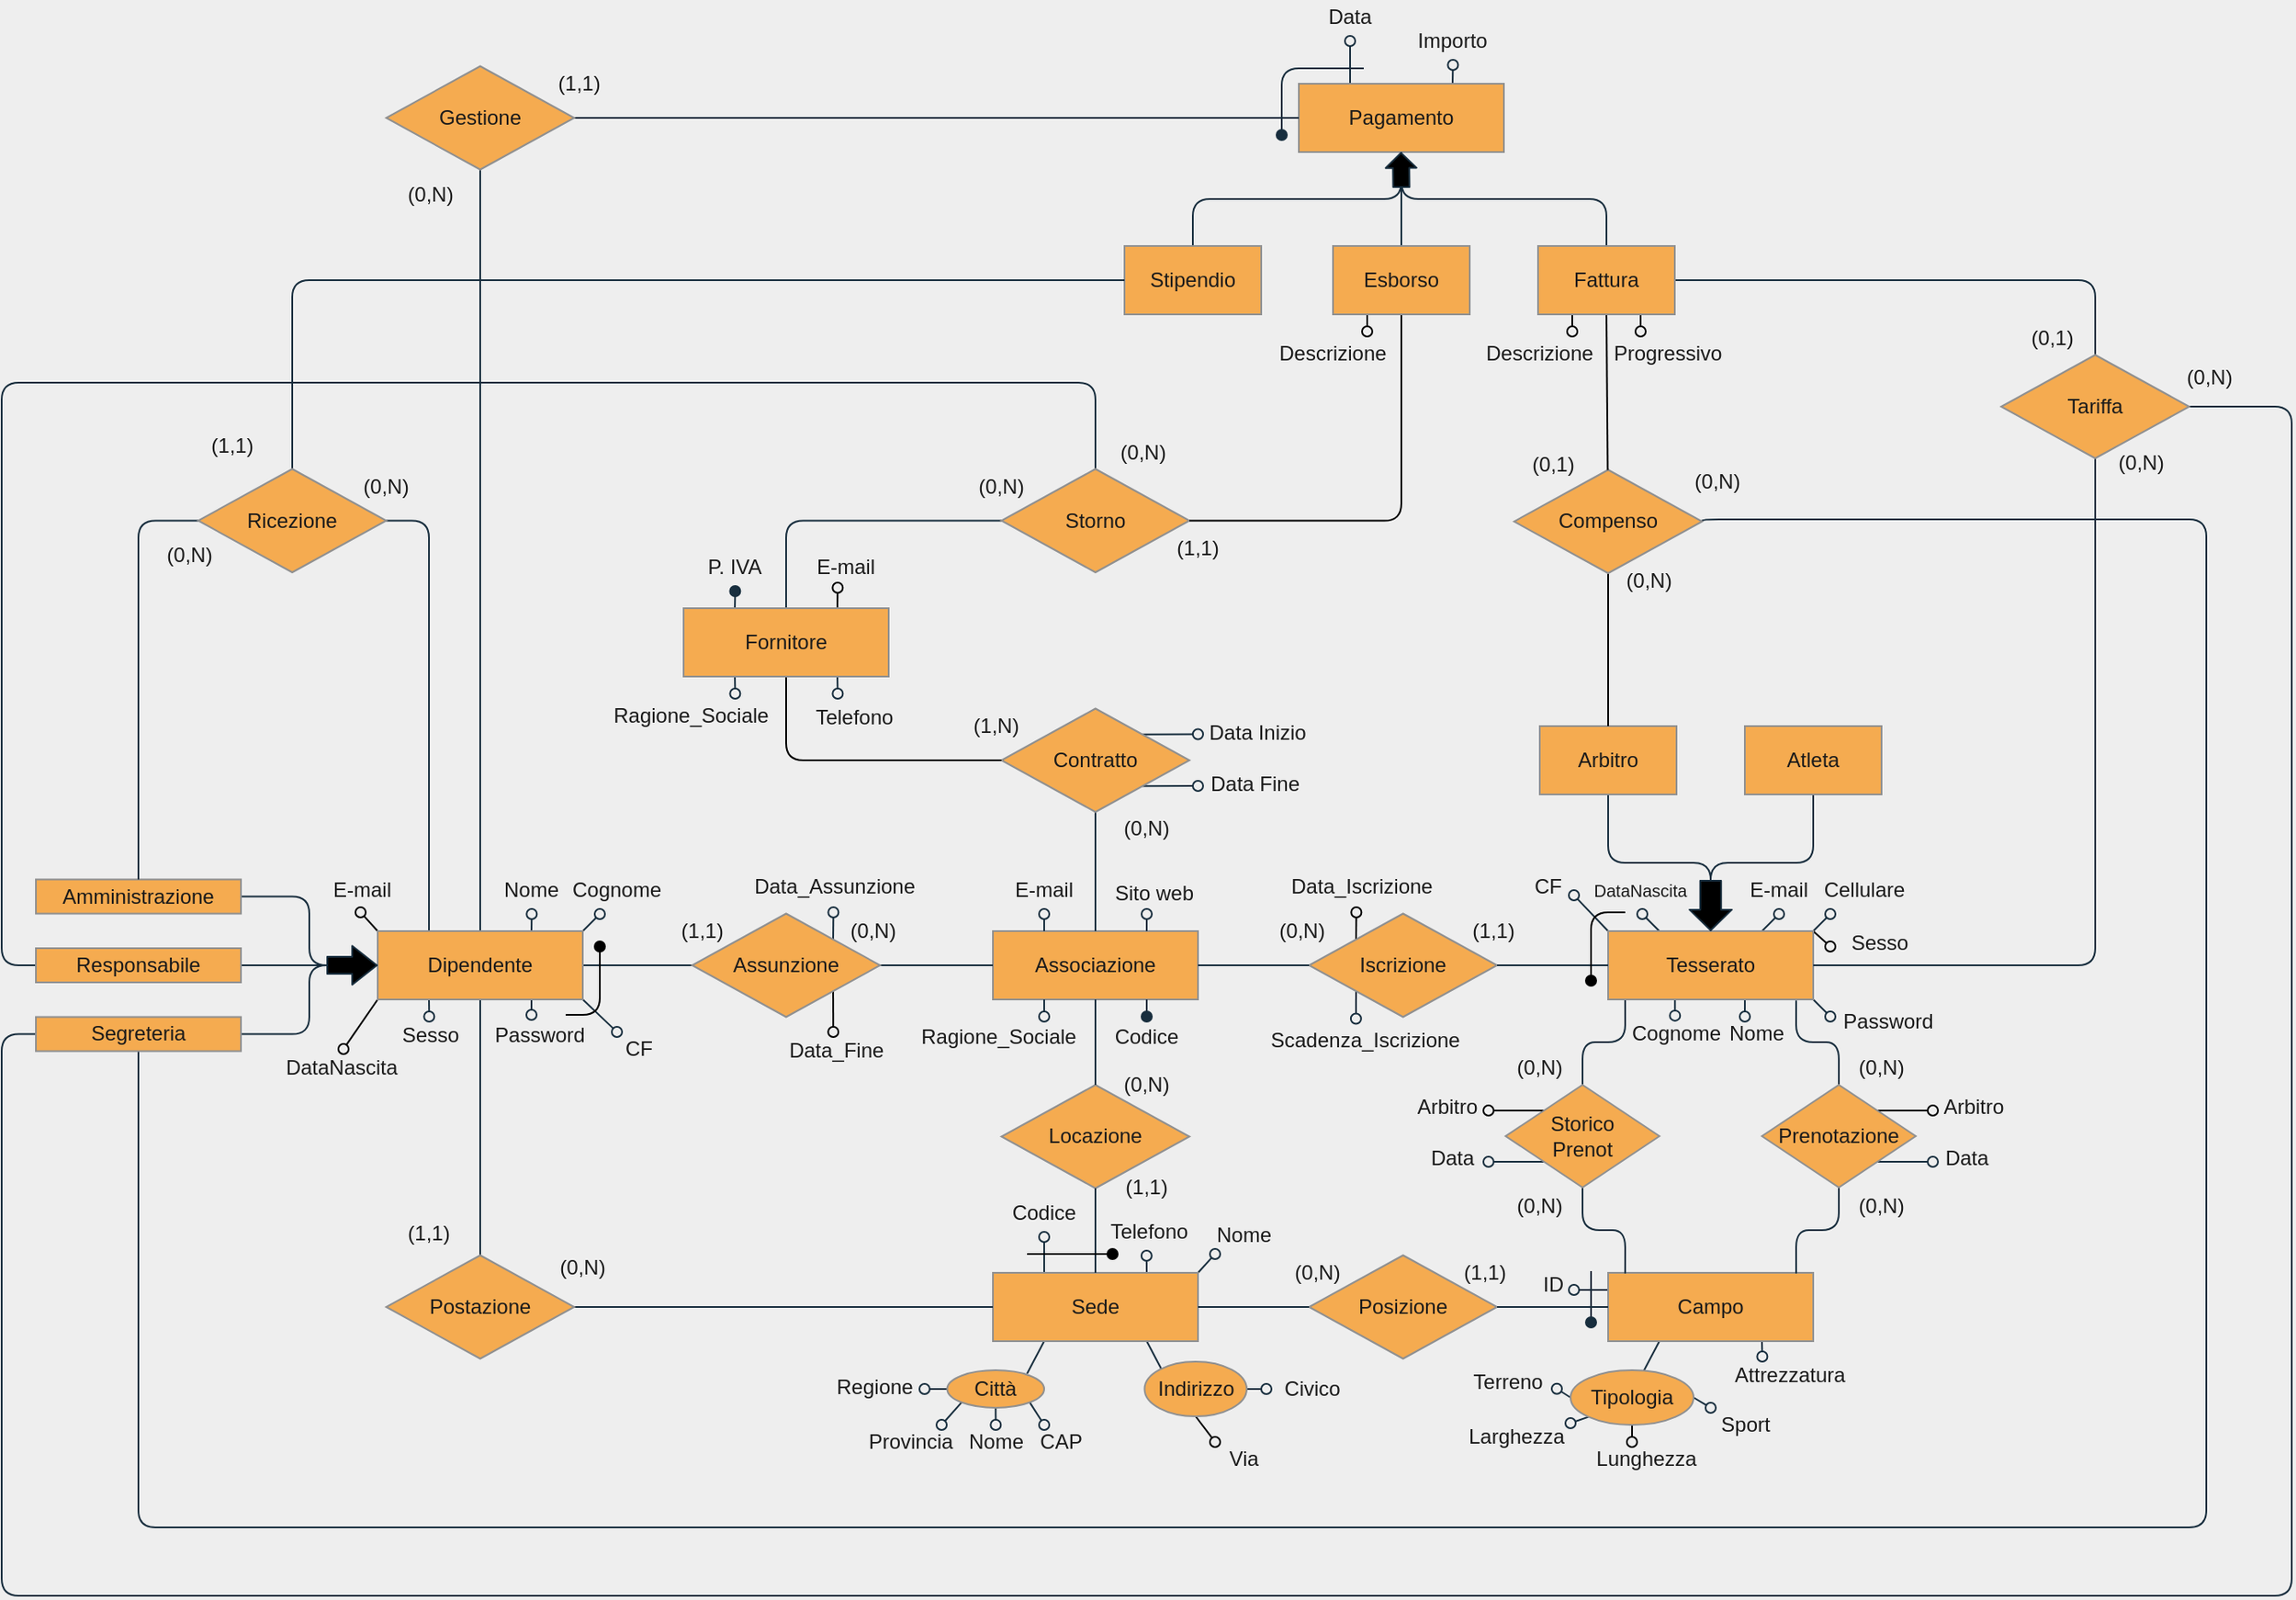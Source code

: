 <mxfile version="14.1.8" type="device"><diagram id="R2lEEEUBdFMjLlhIrx00" name="Page-1"><mxGraphModel dx="1673" dy="840" grid="1" gridSize="10" guides="1" tooltips="1" connect="1" arrows="1" fold="1" page="1" pageScale="1" pageWidth="1920" pageHeight="1200" background="#EEEEEE" math="0" shadow="0" extFonts="Permanent Marker^https://fonts.googleapis.com/css?family=Permanent+Marker"><root><mxCell id="0"/><mxCell id="1" parent="0"/><mxCell id="qJGDgdaYo0Dl6l1FCVvX-382" value="Associazione" style="whiteSpace=wrap;fillColor=#F5AB50;strokeColor=#909090;fontColor=#1A1A1A;" parent="1" vertex="1"><mxGeometry x="890" y="721" width="120" height="40" as="geometry"/></mxCell><mxCell id="qJGDgdaYo0Dl6l1FCVvX-383" value="" style="edgeStyle=orthogonalEdgeStyle;orthogonalLoop=1;jettySize=auto;exitX=0.917;exitY=1.017;exitDx=0;exitDy=0;entryX=0.5;entryY=0;entryDx=0;entryDy=0;endArrow=none;endFill=0;exitPerimeter=0;strokeColor=#182E3E;fontColor=#1A1A1A;labelBackgroundColor=#EEEEEE;" parent="1" source="qJGDgdaYo0Dl6l1FCVvX-386" target="qJGDgdaYo0Dl6l1FCVvX-395" edge="1"><mxGeometry relative="1" as="geometry"/></mxCell><mxCell id="qJGDgdaYo0Dl6l1FCVvX-384" value="" style="edgeStyle=orthogonalEdgeStyle;orthogonalLoop=1;jettySize=auto;exitX=0.083;exitY=1.008;exitDx=0;exitDy=0;entryX=0.5;entryY=0;entryDx=0;entryDy=0;endArrow=none;endFill=0;exitPerimeter=0;strokeColor=#182E3E;fontColor=#1A1A1A;labelBackgroundColor=#EEEEEE;" parent="1" source="qJGDgdaYo0Dl6l1FCVvX-386" target="qJGDgdaYo0Dl6l1FCVvX-393" edge="1"><mxGeometry relative="1" as="geometry"/></mxCell><mxCell id="FBtXAaHd9r73iOScmMrX-18" value="" style="edgeStyle=none;orthogonalLoop=1;jettySize=auto;exitX=0.326;exitY=1;exitDx=0;exitDy=0;startArrow=none;startFill=0;endArrow=oval;endFill=0;entryX=0.728;entryY=0.022;entryDx=0;entryDy=0;entryPerimeter=0;exitPerimeter=0;strokeColor=#182E3E;fontColor=#1A1A1A;labelBackgroundColor=#EEEEEE;" parent="1" source="qJGDgdaYo0Dl6l1FCVvX-386" edge="1"><mxGeometry relative="1" as="geometry"><mxPoint x="1289.12" y="770.44" as="targetPoint"/></mxGeometry></mxCell><mxCell id="FBtXAaHd9r73iOScmMrX-24" value="" style="edgeStyle=none;orthogonalLoop=1;jettySize=auto;exitX=0.667;exitY=1;exitDx=0;exitDy=0;startArrow=none;startFill=0;endArrow=oval;endFill=0;exitPerimeter=0;strokeColor=#182E3E;fontColor=#1A1A1A;labelBackgroundColor=#EEEEEE;" parent="1" source="qJGDgdaYo0Dl6l1FCVvX-386" edge="1"><mxGeometry relative="1" as="geometry"><mxPoint x="1330" y="771" as="targetPoint"/></mxGeometry></mxCell><mxCell id="FBtXAaHd9r73iOScmMrX-27" value="" style="edgeStyle=none;orthogonalLoop=1;jettySize=auto;exitX=0;exitY=0;exitDx=0;exitDy=0;startArrow=none;startFill=0;endArrow=oval;endFill=0;strokeColor=#182E3E;fontColor=#1A1A1A;labelBackgroundColor=#EEEEEE;" parent="1" source="qJGDgdaYo0Dl6l1FCVvX-386" edge="1"><mxGeometry relative="1" as="geometry"><mxPoint x="1230" y="700" as="targetPoint"/></mxGeometry></mxCell><mxCell id="FBtXAaHd9r73iOScmMrX-30" value="" style="edgeStyle=none;orthogonalLoop=1;jettySize=auto;exitX=0.25;exitY=0;exitDx=0;exitDy=0;startArrow=none;startFill=0;endArrow=oval;endFill=0;strokeColor=#182E3E;fontColor=#1A1A1A;labelBackgroundColor=#EEEEEE;" parent="1" source="qJGDgdaYo0Dl6l1FCVvX-386" edge="1"><mxGeometry relative="1" as="geometry"><mxPoint x="1270" y="711" as="targetPoint"/></mxGeometry></mxCell><mxCell id="FBtXAaHd9r73iOScmMrX-32" value="" style="edgeStyle=none;orthogonalLoop=1;jettySize=auto;exitX=0.75;exitY=0;exitDx=0;exitDy=0;startArrow=none;startFill=0;endArrow=oval;endFill=0;strokeColor=#182E3E;fontColor=#1A1A1A;labelBackgroundColor=#EEEEEE;" parent="1" source="qJGDgdaYo0Dl6l1FCVvX-386" edge="1"><mxGeometry relative="1" as="geometry"><mxPoint x="1350" y="711" as="targetPoint"/></mxGeometry></mxCell><mxCell id="FBtXAaHd9r73iOScmMrX-34" value="" style="edgeStyle=none;orthogonalLoop=1;jettySize=auto;exitX=1;exitY=0;exitDx=0;exitDy=0;startArrow=none;startFill=0;endArrow=oval;endFill=0;strokeColor=#182E3E;fontColor=#1A1A1A;labelBackgroundColor=#EEEEEE;" parent="1" source="qJGDgdaYo0Dl6l1FCVvX-386" edge="1"><mxGeometry relative="1" as="geometry"><mxPoint x="1380" y="711" as="targetPoint"/></mxGeometry></mxCell><mxCell id="FBtXAaHd9r73iOScmMrX-36" value="" style="edgeStyle=none;orthogonalLoop=1;jettySize=auto;exitX=1;exitY=1;exitDx=0;exitDy=0;startArrow=none;startFill=0;endArrow=oval;endFill=0;strokeColor=#182E3E;fontColor=#1A1A1A;labelBackgroundColor=#EEEEEE;" parent="1" source="qJGDgdaYo0Dl6l1FCVvX-386" edge="1"><mxGeometry relative="1" as="geometry"><mxPoint x="1380" y="771" as="targetPoint"/></mxGeometry></mxCell><mxCell id="sXTjK2EhjFu_kp8zo5HV-1" style="rounded=0;orthogonalLoop=1;jettySize=auto;html=1;exitX=1;exitY=0;exitDx=0;exitDy=0;endArrow=oval;endFill=0;" edge="1" parent="1" source="qJGDgdaYo0Dl6l1FCVvX-386"><mxGeometry relative="1" as="geometry"><mxPoint x="1380" y="730" as="targetPoint"/></mxGeometry></mxCell><mxCell id="qJGDgdaYo0Dl6l1FCVvX-386" value="Tesserato" style="whiteSpace=wrap;fillColor=#F5AB50;strokeColor=#909090;fontColor=#1A1A1A;" parent="1" vertex="1"><mxGeometry x="1250" y="721" width="120" height="40" as="geometry"/></mxCell><mxCell id="FBtXAaHd9r73iOScmMrX-45" value="" style="edgeStyle=orthogonalEdgeStyle;orthogonalLoop=1;jettySize=auto;exitX=0.75;exitY=0;exitDx=0;exitDy=0;endArrow=oval;endFill=0;strokeColor=#182E3E;fontColor=#1A1A1A;labelBackgroundColor=#EEEEEE;" parent="1" source="qJGDgdaYo0Dl6l1FCVvX-387" edge="1"><mxGeometry relative="1" as="geometry"><mxPoint x="979.922" y="911" as="targetPoint"/></mxGeometry></mxCell><mxCell id="FBtXAaHd9r73iOScmMrX-46" value="" style="edgeStyle=orthogonalEdgeStyle;orthogonalLoop=1;jettySize=auto;exitX=0.25;exitY=0;exitDx=0;exitDy=0;endArrow=oval;endFill=0;strokeColor=#182E3E;fontColor=#1A1A1A;labelBackgroundColor=#EEEEEE;" parent="1" source="qJGDgdaYo0Dl6l1FCVvX-387" edge="1"><mxGeometry relative="1" as="geometry"><mxPoint x="920" y="900" as="targetPoint"/></mxGeometry></mxCell><mxCell id="1lAcswUEob0YS1NYhqmO-3" value="" style="orthogonalLoop=1;jettySize=auto;exitX=0.25;exitY=1;exitDx=0;exitDy=0;endArrow=none;endFill=0;strokeColor=#182E3E;labelBackgroundColor=#EEEEEE;fontColor=#1A1A1A;" parent="1" source="qJGDgdaYo0Dl6l1FCVvX-387" edge="1"><mxGeometry relative="1" as="geometry"><mxPoint x="910" y="980" as="targetPoint"/></mxGeometry></mxCell><mxCell id="1lAcswUEob0YS1NYhqmO-13" value="" style="edgeStyle=none;orthogonalLoop=1;jettySize=auto;exitX=1;exitY=0;exitDx=0;exitDy=0;endArrow=oval;endFill=0;strokeColor=#182E3E;labelBackgroundColor=#EEEEEE;fontColor=#1A1A1A;" parent="1" source="qJGDgdaYo0Dl6l1FCVvX-387" edge="1"><mxGeometry relative="1" as="geometry"><mxPoint x="1020" y="910" as="targetPoint"/></mxGeometry></mxCell><mxCell id="1lAcswUEob0YS1NYhqmO-14" value="" style="edgeStyle=none;orthogonalLoop=1;jettySize=auto;exitX=0.75;exitY=1;exitDx=0;exitDy=0;endArrow=none;endFill=0;strokeColor=#182E3E;labelBackgroundColor=#EEEEEE;fontColor=#1A1A1A;" parent="1" source="qJGDgdaYo0Dl6l1FCVvX-387" edge="1"><mxGeometry relative="1" as="geometry"><mxPoint x="990" y="980" as="targetPoint"/></mxGeometry></mxCell><mxCell id="qJGDgdaYo0Dl6l1FCVvX-387" value="Sede" style="whiteSpace=wrap;fillColor=#F5AB50;strokeColor=#909090;fontColor=#1A1A1A;" parent="1" vertex="1"><mxGeometry x="890" y="921" width="120" height="40" as="geometry"/></mxCell><mxCell id="XWXaWRrY00QIipMTNIGh-19" value="" style="edgeStyle=orthogonalEdgeStyle;orthogonalLoop=1;jettySize=auto;exitX=0;exitY=0.25;exitDx=0;exitDy=0;startArrow=none;startFill=0;endArrow=oval;endFill=0;strokeColor=#182E3E;fontColor=#1A1A1A;labelBackgroundColor=#EEEEEE;" parent="1" source="qJGDgdaYo0Dl6l1FCVvX-389" edge="1"><mxGeometry relative="1" as="geometry"><mxPoint x="1230" y="931" as="targetPoint"/></mxGeometry></mxCell><mxCell id="M_EBliDq77hQpgLO3rQA-7" value="" style="edgeStyle=none;orthogonalLoop=1;jettySize=auto;exitX=0.75;exitY=1;exitDx=0;exitDy=0;startArrow=none;startFill=0;endArrow=oval;endFill=0;labelBackgroundColor=#EEEEEE;strokeColor=#182E3E;fontColor=#1A1A1A;" parent="1" source="qJGDgdaYo0Dl6l1FCVvX-389" edge="1"><mxGeometry relative="1" as="geometry"><mxPoint x="1340.2" y="970" as="targetPoint"/></mxGeometry></mxCell><mxCell id="M_EBliDq77hQpgLO3rQA-8" value="" style="edgeStyle=none;orthogonalLoop=1;jettySize=auto;exitX=0.25;exitY=1;exitDx=0;exitDy=0;startArrow=none;startFill=0;endArrow=none;endFill=0;labelBackgroundColor=#EEEEEE;strokeColor=#182E3E;fontColor=#1A1A1A;" parent="1" source="qJGDgdaYo0Dl6l1FCVvX-389" edge="1"><mxGeometry relative="1" as="geometry"><mxPoint x="1270" y="980" as="targetPoint"/></mxGeometry></mxCell><mxCell id="qJGDgdaYo0Dl6l1FCVvX-389" value="Campo" style="whiteSpace=wrap;fillColor=#F5AB50;strokeColor=#909090;fontColor=#1A1A1A;" parent="1" vertex="1"><mxGeometry x="1250" y="921" width="120" height="40" as="geometry"/></mxCell><mxCell id="FBtXAaHd9r73iOScmMrX-134" value="" style="edgeStyle=none;orthogonalLoop=1;jettySize=auto;exitX=0;exitY=1;exitDx=0;exitDy=0;endArrow=oval;endFill=0;strokeColor=#182E3E;fontColor=#1A1A1A;labelBackgroundColor=#EEEEEE;" parent="1" source="qJGDgdaYo0Dl6l1FCVvX-390" edge="1"><mxGeometry relative="1" as="geometry"><mxPoint x="1102.447" y="772.262" as="targetPoint"/></mxGeometry></mxCell><mxCell id="qoFRcKngbylagQdRdKqL-11" value="" style="edgeStyle=orthogonalEdgeStyle;orthogonalLoop=1;jettySize=auto;exitX=0;exitY=0;exitDx=0;exitDy=0;endArrow=oval;endFill=0;" parent="1" source="qJGDgdaYo0Dl6l1FCVvX-390" edge="1"><mxGeometry relative="1" as="geometry"><mxPoint x="1102.667" y="710" as="targetPoint"/></mxGeometry></mxCell><mxCell id="qJGDgdaYo0Dl6l1FCVvX-390" value="Iscrizione" style="rhombus;whiteSpace=wrap;fillColor=#F5AB50;strokeColor=#909090;fontColor=#1A1A1A;" parent="1" vertex="1"><mxGeometry x="1075" y="710.75" width="110" height="60.5" as="geometry"/></mxCell><mxCell id="qJGDgdaYo0Dl6l1FCVvX-391" value="Locazione" style="rhombus;whiteSpace=wrap;fillColor=#F5AB50;strokeColor=#909090;fontColor=#1A1A1A;" parent="1" vertex="1"><mxGeometry x="895" y="811" width="110" height="60.5" as="geometry"/></mxCell><mxCell id="qJGDgdaYo0Dl6l1FCVvX-392" value="" style="edgeStyle=orthogonalEdgeStyle;orthogonalLoop=1;jettySize=auto;exitX=0.5;exitY=1;exitDx=0;exitDy=0;entryX=0.083;entryY=0.008;entryDx=0;entryDy=0;endArrow=none;endFill=0;entryPerimeter=0;strokeColor=#182E3E;fontColor=#1A1A1A;labelBackgroundColor=#EEEEEE;" parent="1" source="qJGDgdaYo0Dl6l1FCVvX-393" target="qJGDgdaYo0Dl6l1FCVvX-389" edge="1"><mxGeometry relative="1" as="geometry"/></mxCell><mxCell id="FBtXAaHd9r73iOScmMrX-128" value="" style="edgeStyle=none;orthogonalLoop=1;jettySize=auto;exitX=0;exitY=1;exitDx=0;exitDy=0;endArrow=oval;endFill=0;strokeColor=#182E3E;fontColor=#1A1A1A;labelBackgroundColor=#EEEEEE;" parent="1" source="qJGDgdaYo0Dl6l1FCVvX-393" edge="1"><mxGeometry relative="1" as="geometry"><mxPoint x="1180" y="856" as="targetPoint"/></mxGeometry></mxCell><mxCell id="qoFRcKngbylagQdRdKqL-3" value="" style="edgeStyle=orthogonalEdgeStyle;orthogonalLoop=1;jettySize=auto;exitX=0;exitY=0;exitDx=0;exitDy=0;endArrow=oval;endFill=0;" parent="1" source="qJGDgdaYo0Dl6l1FCVvX-393" edge="1"><mxGeometry relative="1" as="geometry"><mxPoint x="1180" y="826" as="targetPoint"/></mxGeometry></mxCell><mxCell id="qJGDgdaYo0Dl6l1FCVvX-393" value="Storico&#10;Prenot" style="rhombus;whiteSpace=wrap;fillColor=#F5AB50;strokeColor=#909090;fontColor=#1A1A1A;" parent="1" vertex="1"><mxGeometry x="1190" y="811" width="90" height="60" as="geometry"/></mxCell><mxCell id="qJGDgdaYo0Dl6l1FCVvX-394" value="" style="edgeStyle=orthogonalEdgeStyle;orthogonalLoop=1;jettySize=auto;exitX=0.5;exitY=1;exitDx=0;exitDy=0;entryX=0.917;entryY=0.008;entryDx=0;entryDy=0;endArrow=none;endFill=0;entryPerimeter=0;strokeColor=#182E3E;fontColor=#1A1A1A;labelBackgroundColor=#EEEEEE;" parent="1" source="qJGDgdaYo0Dl6l1FCVvX-395" target="qJGDgdaYo0Dl6l1FCVvX-389" edge="1"><mxGeometry relative="1" as="geometry"/></mxCell><mxCell id="FBtXAaHd9r73iOScmMrX-129" value="" style="edgeStyle=none;orthogonalLoop=1;jettySize=auto;exitX=1;exitY=1;exitDx=0;exitDy=0;endArrow=oval;endFill=0;strokeColor=#182E3E;fontColor=#1A1A1A;labelBackgroundColor=#EEEEEE;" parent="1" source="qJGDgdaYo0Dl6l1FCVvX-395" edge="1"><mxGeometry relative="1" as="geometry"><mxPoint x="1440" y="856" as="targetPoint"/></mxGeometry></mxCell><mxCell id="qoFRcKngbylagQdRdKqL-1" value="" style="edgeStyle=orthogonalEdgeStyle;orthogonalLoop=1;jettySize=auto;exitX=1;exitY=0;exitDx=0;exitDy=0;endArrow=oval;endFill=0;" parent="1" source="qJGDgdaYo0Dl6l1FCVvX-395" edge="1"><mxGeometry relative="1" as="geometry"><mxPoint x="1440" y="826" as="targetPoint"/></mxGeometry></mxCell><mxCell id="qJGDgdaYo0Dl6l1FCVvX-395" value="Prenotazione" style="rhombus;whiteSpace=wrap;fillColor=#F5AB50;strokeColor=#909090;fontColor=#1A1A1A;" parent="1" vertex="1"><mxGeometry x="1340" y="811" width="90" height="60" as="geometry"/></mxCell><mxCell id="qJGDgdaYo0Dl6l1FCVvX-396" value="Posizione" style="rhombus;whiteSpace=wrap;fillColor=#F5AB50;strokeColor=#909090;fontColor=#1A1A1A;" parent="1" vertex="1"><mxGeometry x="1075" y="910.75" width="110" height="60.5" as="geometry"/></mxCell><mxCell id="qJGDgdaYo0Dl6l1FCVvX-397" value="" style="endArrow=none;exitX=0.5;exitY=0;exitDx=0;exitDy=0;entryX=0.5;entryY=1;entryDx=0;entryDy=0;strokeColor=#182E3E;fontColor=#1A1A1A;labelBackgroundColor=#EEEEEE;" parent="1" source="qJGDgdaYo0Dl6l1FCVvX-391" target="qJGDgdaYo0Dl6l1FCVvX-382" edge="1"><mxGeometry width="50" height="50" relative="1" as="geometry"><mxPoint x="1120" y="821" as="sourcePoint"/><mxPoint x="1170" y="771" as="targetPoint"/></mxGeometry></mxCell><mxCell id="qJGDgdaYo0Dl6l1FCVvX-398" value="" style="endArrow=none;exitX=0.5;exitY=0;exitDx=0;exitDy=0;entryX=0.5;entryY=1;entryDx=0;entryDy=0;strokeColor=#182E3E;fontColor=#1A1A1A;labelBackgroundColor=#EEEEEE;" parent="1" source="qJGDgdaYo0Dl6l1FCVvX-387" target="qJGDgdaYo0Dl6l1FCVvX-391" edge="1"><mxGeometry width="50" height="50" relative="1" as="geometry"><mxPoint x="1120" y="821" as="sourcePoint"/><mxPoint x="1170" y="771" as="targetPoint"/></mxGeometry></mxCell><mxCell id="qJGDgdaYo0Dl6l1FCVvX-399" value="" style="endArrow=none;exitX=0;exitY=0.5;exitDx=0;exitDy=0;entryX=1;entryY=0.5;entryDx=0;entryDy=0;strokeColor=#182E3E;fontColor=#1A1A1A;labelBackgroundColor=#EEEEEE;" parent="1" source="qJGDgdaYo0Dl6l1FCVvX-396" target="qJGDgdaYo0Dl6l1FCVvX-387" edge="1"><mxGeometry width="50" height="50" relative="1" as="geometry"><mxPoint x="960" y="931" as="sourcePoint"/><mxPoint x="960" y="881.5" as="targetPoint"/></mxGeometry></mxCell><mxCell id="qJGDgdaYo0Dl6l1FCVvX-400" value="" style="endArrow=none;entryX=0;entryY=0.5;entryDx=0;entryDy=0;exitX=1;exitY=0.5;exitDx=0;exitDy=0;strokeColor=#182E3E;fontColor=#1A1A1A;labelBackgroundColor=#EEEEEE;" parent="1" source="qJGDgdaYo0Dl6l1FCVvX-390" target="qJGDgdaYo0Dl6l1FCVvX-386" edge="1"><mxGeometry width="50" height="50" relative="1" as="geometry"><mxPoint x="1120" y="821" as="sourcePoint"/><mxPoint x="1170" y="771" as="targetPoint"/></mxGeometry></mxCell><mxCell id="qJGDgdaYo0Dl6l1FCVvX-402" value="" style="endArrow=none;exitX=1;exitY=0.5;exitDx=0;exitDy=0;entryX=0;entryY=0.5;entryDx=0;entryDy=0;strokeColor=#182E3E;fontColor=#1A1A1A;labelBackgroundColor=#EEEEEE;" parent="1" source="qJGDgdaYo0Dl6l1FCVvX-382" target="qJGDgdaYo0Dl6l1FCVvX-390" edge="1"><mxGeometry width="50" height="50" relative="1" as="geometry"><mxPoint x="1120" y="821" as="sourcePoint"/><mxPoint x="1170" y="771" as="targetPoint"/></mxGeometry></mxCell><mxCell id="qJGDgdaYo0Dl6l1FCVvX-403" value="" style="endArrow=none;exitX=1;exitY=0.5;exitDx=0;exitDy=0;entryX=0;entryY=0.5;entryDx=0;entryDy=0;strokeColor=#182E3E;fontColor=#1A1A1A;labelBackgroundColor=#EEEEEE;" parent="1" source="qJGDgdaYo0Dl6l1FCVvX-396" target="qJGDgdaYo0Dl6l1FCVvX-389" edge="1"><mxGeometry width="50" height="50" relative="1" as="geometry"><mxPoint x="1120" y="821" as="sourcePoint"/><mxPoint x="1170" y="771" as="targetPoint"/></mxGeometry></mxCell><mxCell id="qJGDgdaYo0Dl6l1FCVvX-404" value="" style="edgeStyle=orthogonalEdgeStyle;orthogonalLoop=1;jettySize=auto;exitX=0.5;exitY=1;exitDx=0;exitDy=0;entryX=0.5;entryY=0;entryDx=0;entryDy=0;endArrow=none;endFill=0;strokeColor=#182E3E;fontColor=#1A1A1A;labelBackgroundColor=#EEEEEE;" parent="1" source="qJGDgdaYo0Dl6l1FCVvX-405" target="qJGDgdaYo0Dl6l1FCVvX-386" edge="1"><mxGeometry relative="1" as="geometry"/></mxCell><mxCell id="qJGDgdaYo0Dl6l1FCVvX-405" value="Arbitro" style="whiteSpace=wrap;fillColor=#F5AB50;strokeColor=#909090;fontColor=#1A1A1A;" parent="1" vertex="1"><mxGeometry x="1210" y="601" width="80" height="40" as="geometry"/></mxCell><mxCell id="qJGDgdaYo0Dl6l1FCVvX-406" value="" style="edgeStyle=orthogonalEdgeStyle;orthogonalLoop=1;jettySize=auto;exitX=0.5;exitY=1;exitDx=0;exitDy=0;entryX=0.5;entryY=0;entryDx=0;entryDy=0;endArrow=none;endFill=0;strokeColor=#182E3E;fontColor=#1A1A1A;labelBackgroundColor=#EEEEEE;" parent="1" source="qJGDgdaYo0Dl6l1FCVvX-407" target="qJGDgdaYo0Dl6l1FCVvX-386" edge="1"><mxGeometry relative="1" as="geometry"/></mxCell><mxCell id="qJGDgdaYo0Dl6l1FCVvX-407" value="Atleta" style="whiteSpace=wrap;fillColor=#F5AB50;strokeColor=#909090;fontColor=#1A1A1A;" parent="1" vertex="1"><mxGeometry x="1330" y="601" width="80" height="40" as="geometry"/></mxCell><mxCell id="qJGDgdaYo0Dl6l1FCVvX-408" value="" style="shape=flexArrow;endArrow=classic;entryX=0.5;entryY=0;entryDx=0;entryDy=0;width=12.222;endSize=3.686;endWidth=11.605;strokeColor=#182E3E;fontColor=#1A1A1A;labelBackgroundColor=#EEEEEE;fillColor=#000000;" parent="1" target="qJGDgdaYo0Dl6l1FCVvX-386" edge="1"><mxGeometry width="50" height="50" relative="1" as="geometry"><mxPoint x="1310" y="691" as="sourcePoint"/><mxPoint x="1170" y="771" as="targetPoint"/></mxGeometry></mxCell><mxCell id="qJGDgdaYo0Dl6l1FCVvX-416" value="" style="edgeStyle=orthogonalEdgeStyle;orthogonalLoop=1;jettySize=auto;exitX=1;exitY=0.5;exitDx=0;exitDy=0;entryX=0;entryY=0.5;entryDx=0;entryDy=0;endArrow=none;endFill=0;strokeColor=#182E3E;fontColor=#1A1A1A;labelBackgroundColor=#EEEEEE;" parent="1" source="qJGDgdaYo0Dl6l1FCVvX-418" target="qJGDgdaYo0Dl6l1FCVvX-420" edge="1"><mxGeometry relative="1" as="geometry"/></mxCell><mxCell id="FBtXAaHd9r73iOScmMrX-99" value="" style="edgeStyle=none;orthogonalLoop=1;jettySize=auto;exitX=0.75;exitY=0;exitDx=0;exitDy=0;endArrow=oval;endFill=0;strokeColor=#182E3E;fontColor=#1A1A1A;labelBackgroundColor=#EEEEEE;" parent="1" source="qJGDgdaYo0Dl6l1FCVvX-418" edge="1"><mxGeometry relative="1" as="geometry"><mxPoint x="620.143" y="711" as="targetPoint"/></mxGeometry></mxCell><mxCell id="FBtXAaHd9r73iOScmMrX-101" value="" style="edgeStyle=none;orthogonalLoop=1;jettySize=auto;exitX=0.75;exitY=1;exitDx=0;exitDy=0;endArrow=oval;endFill=0;strokeColor=#182E3E;fontColor=#1A1A1A;labelBackgroundColor=#EEEEEE;" parent="1" source="qJGDgdaYo0Dl6l1FCVvX-418" edge="1"><mxGeometry relative="1" as="geometry"><mxPoint x="620" y="770" as="targetPoint"/></mxGeometry></mxCell><mxCell id="FBtXAaHd9r73iOScmMrX-103" value="" style="edgeStyle=none;orthogonalLoop=1;jettySize=auto;exitX=0.25;exitY=1;exitDx=0;exitDy=0;endArrow=oval;endFill=0;strokeColor=#182E3E;fontColor=#1A1A1A;labelBackgroundColor=#EEEEEE;" parent="1" source="qJGDgdaYo0Dl6l1FCVvX-418" edge="1"><mxGeometry relative="1" as="geometry"><mxPoint x="560.143" y="771" as="targetPoint"/></mxGeometry></mxCell><mxCell id="FBtXAaHd9r73iOScmMrX-105" value="" style="edgeStyle=none;orthogonalLoop=1;jettySize=auto;exitX=1;exitY=0;exitDx=0;exitDy=0;endArrow=oval;endFill=0;strokeColor=#182E3E;fontColor=#1A1A1A;labelBackgroundColor=#EEEEEE;" parent="1" source="qJGDgdaYo0Dl6l1FCVvX-418" edge="1"><mxGeometry relative="1" as="geometry"><mxPoint x="660" y="711" as="targetPoint"/></mxGeometry></mxCell><mxCell id="FBtXAaHd9r73iOScmMrX-108" value="" style="edgeStyle=none;orthogonalLoop=1;jettySize=auto;exitX=0.5;exitY=1;exitDx=0;exitDy=0;entryX=0.5;entryY=0;entryDx=0;entryDy=0;endArrow=none;endFill=0;strokeColor=#182E3E;fontColor=#1A1A1A;labelBackgroundColor=#EEEEEE;" parent="1" source="qJGDgdaYo0Dl6l1FCVvX-418" target="qJGDgdaYo0Dl6l1FCVvX-422" edge="1"><mxGeometry relative="1" as="geometry"/></mxCell><mxCell id="kbqGXzmnGnwp91YVe4G4-9" value="" style="orthogonalLoop=1;jettySize=auto;exitX=1;exitY=1;exitDx=0;exitDy=0;endArrow=oval;endFill=0;labelBackgroundColor=#EEEEEE;strokeColor=#182E3E;fontColor=#1A1A1A;" parent="1" source="qJGDgdaYo0Dl6l1FCVvX-418" edge="1"><mxGeometry relative="1" as="geometry"><mxPoint x="670" y="780" as="targetPoint"/></mxGeometry></mxCell><mxCell id="kbqGXzmnGnwp91YVe4G4-14" value="" style="orthogonalLoop=1;jettySize=auto;exitX=0.25;exitY=0;exitDx=0;exitDy=0;endArrow=none;endFill=0;entryX=1;entryY=0.5;entryDx=0;entryDy=0;edgeStyle=orthogonalEdgeStyle;labelBackgroundColor=#EEEEEE;strokeColor=#182E3E;fontColor=#1A1A1A;" parent="1" source="qJGDgdaYo0Dl6l1FCVvX-418" target="kbqGXzmnGnwp91YVe4G4-15" edge="1"><mxGeometry relative="1" as="geometry"><mxPoint x="590" y="350" as="targetPoint"/></mxGeometry></mxCell><mxCell id="M_EBliDq77hQpgLO3rQA-2" value="" style="orthogonalLoop=1;jettySize=auto;exitX=0.5;exitY=0;exitDx=0;exitDy=0;startArrow=none;startFill=0;endArrow=none;endFill=0;entryX=0.5;entryY=1;entryDx=0;entryDy=0;labelBackgroundColor=#EEEEEE;strokeColor=#182E3E;fontColor=#1A1A1A;" parent="1" source="qJGDgdaYo0Dl6l1FCVvX-418" target="M_EBliDq77hQpgLO3rQA-3" edge="1"><mxGeometry relative="1" as="geometry"><mxPoint x="590.529" y="270" as="targetPoint"/></mxGeometry></mxCell><mxCell id="xz0qKAkKeO2SFrt26cCJ-6" style="rounded=0;orthogonalLoop=1;jettySize=auto;html=0;exitX=0;exitY=0;exitDx=0;exitDy=0;endArrow=oval;endFill=0;" parent="1" source="qJGDgdaYo0Dl6l1FCVvX-418" edge="1"><mxGeometry relative="1" as="geometry"><mxPoint x="520" y="710" as="targetPoint"/></mxGeometry></mxCell><mxCell id="sXTjK2EhjFu_kp8zo5HV-5" style="edgeStyle=none;rounded=0;orthogonalLoop=1;jettySize=auto;html=1;exitX=0;exitY=1;exitDx=0;exitDy=0;endArrow=oval;endFill=0;" edge="1" parent="1" source="qJGDgdaYo0Dl6l1FCVvX-418"><mxGeometry relative="1" as="geometry"><mxPoint x="510" y="790" as="targetPoint"/></mxGeometry></mxCell><mxCell id="qJGDgdaYo0Dl6l1FCVvX-418" value="Dipendente" style="whiteSpace=wrap;fillColor=#F5AB50;strokeColor=#909090;fontColor=#1A1A1A;" parent="1" vertex="1"><mxGeometry x="530" y="721" width="120" height="40" as="geometry"/></mxCell><mxCell id="qJGDgdaYo0Dl6l1FCVvX-419" value="" style="edgeStyle=orthogonalEdgeStyle;orthogonalLoop=1;jettySize=auto;exitX=1;exitY=0.5;exitDx=0;exitDy=0;entryX=0;entryY=0.5;entryDx=0;entryDy=0;endArrow=none;endFill=0;strokeColor=#182E3E;fontColor=#1A1A1A;labelBackgroundColor=#EEEEEE;" parent="1" source="qJGDgdaYo0Dl6l1FCVvX-420" target="qJGDgdaYo0Dl6l1FCVvX-382" edge="1"><mxGeometry relative="1" as="geometry"/></mxCell><mxCell id="b4omDJsXwNU_6bhDmk0U-9" value="" style="edgeStyle=orthogonalEdgeStyle;orthogonalLoop=1;jettySize=auto;exitX=1;exitY=0;exitDx=0;exitDy=0;startArrow=none;startFill=0;endArrow=oval;endFill=0;labelBackgroundColor=#EEEEEE;strokeColor=#182E3E;fontColor=#1A1A1A;" parent="1" source="qJGDgdaYo0Dl6l1FCVvX-420" edge="1"><mxGeometry relative="1" as="geometry"><mxPoint x="796.667" y="710" as="targetPoint"/></mxGeometry></mxCell><mxCell id="qoFRcKngbylagQdRdKqL-9" value="" style="edgeStyle=orthogonalEdgeStyle;orthogonalLoop=1;jettySize=auto;exitX=1;exitY=1;exitDx=0;exitDy=0;endArrow=oval;endFill=0;" parent="1" source="qJGDgdaYo0Dl6l1FCVvX-420" edge="1"><mxGeometry relative="1" as="geometry"><mxPoint x="796.6" y="780" as="targetPoint"/></mxGeometry></mxCell><mxCell id="qJGDgdaYo0Dl6l1FCVvX-420" value="Assunzione" style="rhombus;whiteSpace=wrap;fillColor=#F5AB50;strokeColor=#909090;fontColor=#1A1A1A;" parent="1" vertex="1"><mxGeometry x="714" y="710.75" width="110" height="60.5" as="geometry"/></mxCell><mxCell id="M_EBliDq77hQpgLO3rQA-11" value="" style="edgeStyle=none;orthogonalLoop=1;jettySize=auto;exitX=1;exitY=0.5;exitDx=0;exitDy=0;entryX=0;entryY=0.5;entryDx=0;entryDy=0;startArrow=none;startFill=0;endArrow=none;endFill=0;labelBackgroundColor=#EEEEEE;strokeColor=#182E3E;fontColor=#1A1A1A;" parent="1" source="qJGDgdaYo0Dl6l1FCVvX-422" target="qJGDgdaYo0Dl6l1FCVvX-387" edge="1"><mxGeometry relative="1" as="geometry"/></mxCell><mxCell id="qJGDgdaYo0Dl6l1FCVvX-422" value="Postazione" style="rhombus;whiteSpace=wrap;fillColor=#F5AB50;strokeColor=#909090;fontColor=#1A1A1A;" parent="1" vertex="1"><mxGeometry x="535" y="910.75" width="110" height="60.5" as="geometry"/></mxCell><mxCell id="qJGDgdaYo0Dl6l1FCVvX-423" value="" style="edgeStyle=orthogonalEdgeStyle;orthogonalLoop=1;jettySize=auto;exitX=1;exitY=0.5;exitDx=0;exitDy=0;entryX=0;entryY=0.5;entryDx=0;entryDy=0;endArrow=none;endFill=0;strokeColor=#182E3E;fontColor=#1A1A1A;labelBackgroundColor=#EEEEEE;" parent="1" source="qJGDgdaYo0Dl6l1FCVvX-424" target="qJGDgdaYo0Dl6l1FCVvX-418" edge="1"><mxGeometry relative="1" as="geometry"/></mxCell><mxCell id="qJGDgdaYo0Dl6l1FCVvX-424" value="Amministrazione" style="whiteSpace=wrap;fillColor=#F5AB50;strokeColor=#909090;fontColor=#1A1A1A;" parent="1" vertex="1"><mxGeometry x="330" y="690.75" width="120" height="20" as="geometry"/></mxCell><mxCell id="qJGDgdaYo0Dl6l1FCVvX-425" value="" style="edgeStyle=orthogonalEdgeStyle;orthogonalLoop=1;jettySize=auto;exitX=1;exitY=0.5;exitDx=0;exitDy=0;endArrow=none;endFill=0;strokeColor=#182E3E;fontColor=#1A1A1A;labelBackgroundColor=#EEEEEE;" parent="1" source="qJGDgdaYo0Dl6l1FCVvX-426" edge="1"><mxGeometry relative="1" as="geometry"><mxPoint x="530" y="741" as="targetPoint"/></mxGeometry></mxCell><mxCell id="sZULCk5D8RH8qWrko6MJ-4" value="" style="edgeStyle=orthogonalEdgeStyle;orthogonalLoop=1;jettySize=auto;exitX=0;exitY=0.5;exitDx=0;exitDy=0;entryX=0.5;entryY=0;entryDx=0;entryDy=0;endArrow=none;endFill=0;strokeColor=#182E3E;fontColor=#1A1A1A;labelBackgroundColor=#EEEEEE;" parent="1" source="qJGDgdaYo0Dl6l1FCVvX-426" target="qJGDgdaYo0Dl6l1FCVvX-447" edge="1"><mxGeometry relative="1" as="geometry"><Array as="points"><mxPoint x="310" y="741"/><mxPoint x="310" y="400"/><mxPoint x="950" y="400"/></Array></mxGeometry></mxCell><mxCell id="qJGDgdaYo0Dl6l1FCVvX-426" value="Responsabile" style="whiteSpace=wrap;fillColor=#F5AB50;strokeColor=#909090;fontColor=#1A1A1A;" parent="1" vertex="1"><mxGeometry x="330" y="731" width="120" height="20" as="geometry"/></mxCell><mxCell id="qJGDgdaYo0Dl6l1FCVvX-427" value="" style="edgeStyle=orthogonalEdgeStyle;orthogonalLoop=1;jettySize=auto;exitX=1;exitY=0.5;exitDx=0;exitDy=0;entryX=0;entryY=0.5;entryDx=0;entryDy=0;endArrow=none;endFill=0;strokeColor=#182E3E;fontColor=#1A1A1A;labelBackgroundColor=#EEEEEE;" parent="1" source="qJGDgdaYo0Dl6l1FCVvX-428" target="qJGDgdaYo0Dl6l1FCVvX-418" edge="1"><mxGeometry relative="1" as="geometry"/></mxCell><mxCell id="sZULCk5D8RH8qWrko6MJ-5" value="" style="edgeStyle=orthogonalEdgeStyle;orthogonalLoop=1;jettySize=auto;exitX=0;exitY=0.5;exitDx=0;exitDy=0;entryX=1;entryY=0.5;entryDx=0;entryDy=0;endArrow=none;endFill=0;strokeColor=#182E3E;fontColor=#1A1A1A;labelBackgroundColor=#EEEEEE;" parent="1" source="qJGDgdaYo0Dl6l1FCVvX-428" target="qJGDgdaYo0Dl6l1FCVvX-438" edge="1"><mxGeometry relative="1" as="geometry"><Array as="points"><mxPoint x="310" y="781"/><mxPoint x="310" y="1110"/><mxPoint x="1650" y="1110"/><mxPoint x="1650" y="414"/></Array></mxGeometry></mxCell><mxCell id="XWXaWRrY00QIipMTNIGh-1" value="" style="edgeStyle=orthogonalEdgeStyle;orthogonalLoop=1;jettySize=auto;exitX=0.5;exitY=1;exitDx=0;exitDy=0;endArrow=none;endFill=0;strokeColor=#182E3E;fontColor=#1A1A1A;labelBackgroundColor=#EEEEEE;entryX=1;entryY=0.5;entryDx=0;entryDy=0;" parent="1" source="qJGDgdaYo0Dl6l1FCVvX-428" target="qJGDgdaYo0Dl6l1FCVvX-436" edge="1"><mxGeometry relative="1" as="geometry"><Array as="points"><mxPoint x="390" y="1070"/><mxPoint x="1600" y="1070"/><mxPoint x="1600" y="480"/></Array></mxGeometry></mxCell><mxCell id="qJGDgdaYo0Dl6l1FCVvX-428" value="Segreteria" style="whiteSpace=wrap;fillColor=#F5AB50;strokeColor=#909090;fontColor=#1A1A1A;" parent="1" vertex="1"><mxGeometry x="330" y="771.25" width="120" height="20" as="geometry"/></mxCell><mxCell id="qJGDgdaYo0Dl6l1FCVvX-429" value="" style="shape=flexArrow;endArrow=classic;endWidth=11.724;endSize=4.469;strokeColor=#182E3E;fontColor=#1A1A1A;labelBackgroundColor=#EEEEEE;fillColor=#000000;" parent="1" edge="1"><mxGeometry width="50" height="50" relative="1" as="geometry"><mxPoint x="500" y="741" as="sourcePoint"/><mxPoint x="530" y="741" as="targetPoint"/></mxGeometry></mxCell><mxCell id="qoFRcKngbylagQdRdKqL-14" value="" style="edgeStyle=orthogonalEdgeStyle;rounded=0;orthogonalLoop=1;jettySize=auto;exitX=0.5;exitY=1;exitDx=0;exitDy=0;entryX=0.5;entryY=0;entryDx=0;entryDy=0;endArrow=none;endFill=0;" parent="1" source="qJGDgdaYo0Dl6l1FCVvX-436" target="qJGDgdaYo0Dl6l1FCVvX-405" edge="1"><mxGeometry relative="1" as="geometry"/></mxCell><mxCell id="qJGDgdaYo0Dl6l1FCVvX-436" value="Compenso" style="rhombus;whiteSpace=wrap;fillColor=#F5AB50;strokeColor=#909090;fontColor=#1A1A1A;" parent="1" vertex="1"><mxGeometry x="1195" y="451" width="110" height="60.5" as="geometry"/></mxCell><mxCell id="FBtXAaHd9r73iOScmMrX-111" value="" style="edgeStyle=orthogonalEdgeStyle;orthogonalLoop=1;jettySize=auto;exitX=0.5;exitY=1;exitDx=0;exitDy=0;entryX=1;entryY=0.5;entryDx=0;entryDy=0;endArrow=none;endFill=0;strokeColor=#182E3E;fontColor=#1A1A1A;labelBackgroundColor=#EEEEEE;" parent="1" source="qJGDgdaYo0Dl6l1FCVvX-438" target="qJGDgdaYo0Dl6l1FCVvX-386" edge="1"><mxGeometry relative="1" as="geometry"/></mxCell><mxCell id="kbqGXzmnGnwp91YVe4G4-21" value="" style="edgeStyle=orthogonalEdgeStyle;orthogonalLoop=1;jettySize=auto;elbow=vertical;exitX=0.5;exitY=0;exitDx=0;exitDy=0;entryX=1;entryY=0.5;entryDx=0;entryDy=0;endArrow=none;endFill=0;labelBackgroundColor=#EEEEEE;strokeColor=#182E3E;fontColor=#1A1A1A;" parent="1" source="qJGDgdaYo0Dl6l1FCVvX-438" target="kbqGXzmnGnwp91YVe4G4-3" edge="1"><mxGeometry relative="1" as="geometry"/></mxCell><mxCell id="qJGDgdaYo0Dl6l1FCVvX-438" value="Tariffa" style="rhombus;whiteSpace=wrap;fillColor=#F5AB50;strokeColor=#909090;fontColor=#1A1A1A;" parent="1" vertex="1"><mxGeometry x="1480" y="383.75" width="110" height="60.5" as="geometry"/></mxCell><mxCell id="FBtXAaHd9r73iOScmMrX-89" value="" style="edgeStyle=none;orthogonalLoop=1;jettySize=auto;exitX=0.25;exitY=0;exitDx=0;exitDy=0;endArrow=oval;endFill=0;strokeColor=#182E3E;fontColor=#1A1A1A;labelBackgroundColor=#EEEEEE;" parent="1" source="qJGDgdaYo0Dl6l1FCVvX-439" edge="1"><mxGeometry relative="1" as="geometry"><mxPoint x="1099" y="200" as="targetPoint"/></mxGeometry></mxCell><mxCell id="b4omDJsXwNU_6bhDmk0U-21" value="" style="edgeStyle=orthogonalEdgeStyle;orthogonalLoop=1;jettySize=auto;exitX=0.75;exitY=0;exitDx=0;exitDy=0;startArrow=none;startFill=0;endArrow=oval;endFill=0;labelBackgroundColor=#EEEEEE;strokeColor=#182E3E;fontColor=#1A1A1A;" parent="1" source="qJGDgdaYo0Dl6l1FCVvX-439" edge="1"><mxGeometry relative="1" as="geometry"><mxPoint x="1159.2" y="214" as="targetPoint"/></mxGeometry></mxCell><mxCell id="qJGDgdaYo0Dl6l1FCVvX-439" value="Pagamento" style="whiteSpace=wrap;fillColor=#F5AB50;strokeColor=#909090;fontColor=#1A1A1A;" parent="1" vertex="1"><mxGeometry x="1069" y="225" width="120" height="40" as="geometry"/></mxCell><mxCell id="qJGDgdaYo0Dl6l1FCVvX-441" value="" style="edgeStyle=orthogonalEdgeStyle;orthogonalLoop=1;jettySize=auto;exitX=0.5;exitY=1;exitDx=0;exitDy=0;entryX=0.5;entryY=0;entryDx=0;entryDy=0;endArrow=none;endFill=0;strokeColor=#182E3E;fontColor=#1A1A1A;labelBackgroundColor=#EEEEEE;" parent="1" source="qJGDgdaYo0Dl6l1FCVvX-442" target="qJGDgdaYo0Dl6l1FCVvX-382" edge="1"><mxGeometry relative="1" as="geometry"/></mxCell><mxCell id="FBtXAaHd9r73iOScmMrX-119" value="" style="edgeStyle=none;orthogonalLoop=1;jettySize=auto;exitX=1;exitY=0;exitDx=0;exitDy=0;endArrow=oval;endFill=0;strokeColor=#182E3E;fontColor=#1A1A1A;labelBackgroundColor=#EEEEEE;" parent="1" source="qJGDgdaYo0Dl6l1FCVvX-442" edge="1"><mxGeometry relative="1" as="geometry"><mxPoint x="1010" y="605.714" as="targetPoint"/></mxGeometry></mxCell><mxCell id="FBtXAaHd9r73iOScmMrX-120" value="" style="edgeStyle=none;orthogonalLoop=1;jettySize=auto;exitX=1;exitY=1;exitDx=0;exitDy=0;endArrow=oval;endFill=0;strokeColor=#182E3E;fontColor=#1A1A1A;labelBackgroundColor=#EEEEEE;" parent="1" source="qJGDgdaYo0Dl6l1FCVvX-442" edge="1"><mxGeometry relative="1" as="geometry"><mxPoint x="1010" y="636" as="targetPoint"/></mxGeometry></mxCell><mxCell id="qJGDgdaYo0Dl6l1FCVvX-442" value="Contratto" style="rhombus;whiteSpace=wrap;fillColor=#F5AB50;strokeColor=#909090;fontColor=#1A1A1A;" parent="1" vertex="1"><mxGeometry x="895" y="590.75" width="110" height="60.5" as="geometry"/></mxCell><mxCell id="qJGDgdaYo0Dl6l1FCVvX-444" value="" style="edgeStyle=orthogonalEdgeStyle;orthogonalLoop=1;jettySize=auto;exitX=0.5;exitY=0;exitDx=0;exitDy=0;entryX=0;entryY=0.5;entryDx=0;entryDy=0;endArrow=none;endFill=0;strokeColor=#182E3E;fontColor=#1A1A1A;labelBackgroundColor=#EEEEEE;" parent="1" source="qJGDgdaYo0Dl6l1FCVvX-445" target="qJGDgdaYo0Dl6l1FCVvX-447" edge="1"><mxGeometry relative="1" as="geometry"/></mxCell><mxCell id="FBtXAaHd9r73iOScmMrX-81" value="" style="edgeStyle=none;orthogonalLoop=1;jettySize=auto;exitX=0.25;exitY=0;exitDx=0;exitDy=0;endArrow=oval;endFill=1;strokeColor=#182E3E;fontColor=#1A1A1A;labelBackgroundColor=#EEEEEE;" parent="1" source="qJGDgdaYo0Dl6l1FCVvX-445" edge="1"><mxGeometry relative="1" as="geometry"><mxPoint x="739.19" y="522" as="targetPoint"/></mxGeometry></mxCell><mxCell id="FBtXAaHd9r73iOScmMrX-83" value="" style="edgeStyle=none;orthogonalLoop=1;jettySize=auto;exitX=0.25;exitY=1;exitDx=0;exitDy=0;endArrow=oval;endFill=0;strokeColor=#182E3E;fontColor=#1A1A1A;labelBackgroundColor=#EEEEEE;" parent="1" source="qJGDgdaYo0Dl6l1FCVvX-445" edge="1"><mxGeometry relative="1" as="geometry"><mxPoint x="739.19" y="582" as="targetPoint"/></mxGeometry></mxCell><mxCell id="FBtXAaHd9r73iOScmMrX-85" value="" style="edgeStyle=none;orthogonalLoop=1;jettySize=auto;exitX=0.75;exitY=1;exitDx=0;exitDy=0;endArrow=oval;endFill=0;strokeColor=#182E3E;fontColor=#1A1A1A;labelBackgroundColor=#EEEEEE;" parent="1" source="qJGDgdaYo0Dl6l1FCVvX-445" edge="1"><mxGeometry relative="1" as="geometry"><mxPoint x="799.19" y="582" as="targetPoint"/></mxGeometry></mxCell><mxCell id="qoFRcKngbylagQdRdKqL-12" value="" style="edgeStyle=orthogonalEdgeStyle;orthogonalLoop=1;jettySize=auto;exitX=0.75;exitY=0;exitDx=0;exitDy=0;endArrow=oval;endFill=0;" parent="1" source="qJGDgdaYo0Dl6l1FCVvX-445" edge="1"><mxGeometry relative="1" as="geometry"><mxPoint x="799.167" y="520" as="targetPoint"/></mxGeometry></mxCell><mxCell id="qoFRcKngbylagQdRdKqL-13" value="" style="edgeStyle=orthogonalEdgeStyle;orthogonalLoop=1;jettySize=auto;exitX=0.5;exitY=1;exitDx=0;exitDy=0;entryX=0;entryY=0.5;entryDx=0;entryDy=0;endArrow=none;endFill=0;" parent="1" source="qJGDgdaYo0Dl6l1FCVvX-445" target="qJGDgdaYo0Dl6l1FCVvX-442" edge="1"><mxGeometry relative="1" as="geometry"/></mxCell><mxCell id="qJGDgdaYo0Dl6l1FCVvX-445" value="Fornitore" style="whiteSpace=wrap;fillColor=#F5AB50;strokeColor=#909090;fontColor=#1A1A1A;" parent="1" vertex="1"><mxGeometry x="709" y="532" width="120" height="40" as="geometry"/></mxCell><mxCell id="qJGDgdaYo0Dl6l1FCVvX-447" value="Storno" style="rhombus;whiteSpace=wrap;fillColor=#F5AB50;strokeColor=#909090;fontColor=#1A1A1A;" parent="1" vertex="1"><mxGeometry x="895" y="450.5" width="110" height="60.5" as="geometry"/></mxCell><mxCell id="qJGDgdaYo0Dl6l1FCVvX-451" value="(0,N)" style="text;strokeColor=none;fillColor=none;align=center;verticalAlign=middle;whiteSpace=wrap;fontColor=#1A1A1A;" parent="1" vertex="1"><mxGeometry x="1060" y="910.75" width="40" height="20" as="geometry"/></mxCell><mxCell id="qJGDgdaYo0Dl6l1FCVvX-452" value="(1,1)" style="text;strokeColor=none;fillColor=none;align=center;verticalAlign=middle;whiteSpace=wrap;fontColor=#1A1A1A;" parent="1" vertex="1"><mxGeometry x="1158" y="910.75" width="40" height="20" as="geometry"/></mxCell><mxCell id="qJGDgdaYo0Dl6l1FCVvX-453" value="(0,N)" style="text;strokeColor=none;fillColor=none;align=center;verticalAlign=middle;whiteSpace=wrap;fontColor=#1A1A1A;" parent="1" vertex="1"><mxGeometry x="1051" y="710.75" width="40" height="20" as="geometry"/></mxCell><mxCell id="qJGDgdaYo0Dl6l1FCVvX-454" value="(1,1)" style="text;strokeColor=none;fillColor=none;align=center;verticalAlign=middle;whiteSpace=wrap;fontColor=#1A1A1A;" parent="1" vertex="1"><mxGeometry x="1163" y="710.75" width="40" height="20" as="geometry"/></mxCell><mxCell id="qJGDgdaYo0Dl6l1FCVvX-455" value="(1,1)" style="text;strokeColor=none;fillColor=none;align=center;verticalAlign=middle;whiteSpace=wrap;fontColor=#1A1A1A;" parent="1" vertex="1"><mxGeometry x="960" y="861" width="40" height="20" as="geometry"/></mxCell><mxCell id="qJGDgdaYo0Dl6l1FCVvX-456" value="(0,N)" style="text;strokeColor=none;fillColor=none;align=center;verticalAlign=middle;whiteSpace=wrap;fontColor=#1A1A1A;" parent="1" vertex="1"><mxGeometry x="960" y="801" width="40" height="20" as="geometry"/></mxCell><mxCell id="qJGDgdaYo0Dl6l1FCVvX-459" value="(0,N)" style="text;strokeColor=none;fillColor=none;align=center;verticalAlign=middle;whiteSpace=wrap;fontColor=#1A1A1A;" parent="1" vertex="1"><mxGeometry x="630" y="908" width="40" height="20" as="geometry"/></mxCell><mxCell id="qJGDgdaYo0Dl6l1FCVvX-460" value="(1,1)" style="text;strokeColor=none;fillColor=none;align=center;verticalAlign=middle;whiteSpace=wrap;fontColor=#1A1A1A;" parent="1" vertex="1"><mxGeometry x="540" y="888" width="40" height="20" as="geometry"/></mxCell><mxCell id="qJGDgdaYo0Dl6l1FCVvX-461" value="(1,1)" style="text;strokeColor=none;fillColor=none;align=center;verticalAlign=middle;whiteSpace=wrap;fontColor=#1A1A1A;" parent="1" vertex="1"><mxGeometry x="700" y="711" width="40" height="20" as="geometry"/></mxCell><mxCell id="qJGDgdaYo0Dl6l1FCVvX-462" value="(0,N)" style="text;strokeColor=none;fillColor=none;align=center;verticalAlign=middle;whiteSpace=wrap;fontColor=#1A1A1A;" parent="1" vertex="1"><mxGeometry x="800" y="710.75" width="40" height="20" as="geometry"/></mxCell><mxCell id="qJGDgdaYo0Dl6l1FCVvX-463" value="(0,N)" style="text;strokeColor=none;fillColor=none;align=center;verticalAlign=middle;whiteSpace=wrap;fontColor=#1A1A1A;" parent="1" vertex="1"><mxGeometry x="515" y="450.5" width="40" height="20" as="geometry"/></mxCell><mxCell id="qJGDgdaYo0Dl6l1FCVvX-464" value="(1,1)" style="text;strokeColor=none;fillColor=none;align=center;verticalAlign=middle;whiteSpace=wrap;fontColor=#1A1A1A;" parent="1" vertex="1"><mxGeometry x="425" y="427.25" width="40" height="20" as="geometry"/></mxCell><mxCell id="qJGDgdaYo0Dl6l1FCVvX-465" value="(0,N)" style="text;strokeColor=none;fillColor=none;align=center;verticalAlign=middle;whiteSpace=wrap;fontColor=#1A1A1A;" parent="1" vertex="1"><mxGeometry x="875" y="450.5" width="40" height="20" as="geometry"/></mxCell><mxCell id="qJGDgdaYo0Dl6l1FCVvX-466" value="(1,1)" style="text;strokeColor=none;fillColor=none;align=center;verticalAlign=middle;whiteSpace=wrap;fontColor=#1A1A1A;" parent="1" vertex="1"><mxGeometry x="990" y="486.5" width="40" height="20" as="geometry"/></mxCell><mxCell id="qJGDgdaYo0Dl6l1FCVvX-467" value="(0,N)" style="text;strokeColor=none;fillColor=none;align=center;verticalAlign=middle;whiteSpace=wrap;fontColor=#1A1A1A;" parent="1" vertex="1"><mxGeometry x="960" y="651.25" width="40" height="20" as="geometry"/></mxCell><mxCell id="qJGDgdaYo0Dl6l1FCVvX-468" value="(1,N)" style="text;strokeColor=none;fillColor=none;align=center;verticalAlign=middle;whiteSpace=wrap;fontColor=#1A1A1A;" parent="1" vertex="1"><mxGeometry x="871.63" y="590.75" width="40" height="20" as="geometry"/></mxCell><mxCell id="qJGDgdaYo0Dl6l1FCVvX-469" value="(0,N)" style="text;strokeColor=none;fillColor=none;align=center;verticalAlign=middle;whiteSpace=wrap;fontColor=#1A1A1A;" parent="1" vertex="1"><mxGeometry x="1254" y="506" width="40" height="20" as="geometry"/></mxCell><mxCell id="qJGDgdaYo0Dl6l1FCVvX-470" value="(0,1)" style="text;strokeColor=none;fillColor=none;align=center;verticalAlign=middle;whiteSpace=wrap;fontColor=#1A1A1A;" parent="1" vertex="1"><mxGeometry x="1198" y="438" width="40" height="20" as="geometry"/></mxCell><mxCell id="qJGDgdaYo0Dl6l1FCVvX-471" value="(0,N)" style="text;strokeColor=none;fillColor=none;align=center;verticalAlign=middle;whiteSpace=wrap;fontColor=#1A1A1A;" parent="1" vertex="1"><mxGeometry x="1190" y="791.25" width="40" height="20" as="geometry"/></mxCell><mxCell id="qJGDgdaYo0Dl6l1FCVvX-472" value="(0,N)" style="text;strokeColor=none;fillColor=none;align=center;verticalAlign=middle;whiteSpace=wrap;fontColor=#1A1A1A;" parent="1" vertex="1"><mxGeometry x="1190" y="871.5" width="40" height="20" as="geometry"/></mxCell><mxCell id="qJGDgdaYo0Dl6l1FCVvX-473" value="(0,N)" style="text;strokeColor=none;fillColor=none;align=center;verticalAlign=middle;whiteSpace=wrap;fontColor=#1A1A1A;" parent="1" vertex="1"><mxGeometry x="1390" y="791.25" width="40" height="20" as="geometry"/></mxCell><mxCell id="qJGDgdaYo0Dl6l1FCVvX-474" value="(0,N)" style="text;strokeColor=none;fillColor=none;align=center;verticalAlign=middle;whiteSpace=wrap;fontColor=#1A1A1A;" parent="1" vertex="1"><mxGeometry x="1390" y="871.5" width="40" height="20" as="geometry"/></mxCell><mxCell id="qJGDgdaYo0Dl6l1FCVvX-477" value="(0,N)" style="text;strokeColor=none;fillColor=none;align=center;verticalAlign=middle;whiteSpace=wrap;fontColor=#1A1A1A;" parent="1" vertex="1"><mxGeometry x="1542" y="437" width="40" height="20" as="geometry"/></mxCell><mxCell id="qJGDgdaYo0Dl6l1FCVvX-478" value="(0,1)" style="text;strokeColor=none;fillColor=none;align=center;verticalAlign=middle;whiteSpace=wrap;fontColor=#1A1A1A;" parent="1" vertex="1"><mxGeometry x="1490" y="363.75" width="40" height="20" as="geometry"/></mxCell><mxCell id="FBtXAaHd9r73iOScmMrX-4" value="" style="endArrow=none;entryX=0.75;entryY=1;entryDx=0;entryDy=0;startArrow=oval;startFill=1;strokeColor=#182E3E;fontColor=#1A1A1A;labelBackgroundColor=#EEEEEE;" parent="1" target="qJGDgdaYo0Dl6l1FCVvX-382" edge="1"><mxGeometry width="50" height="50" relative="1" as="geometry"><mxPoint x="980" y="771" as="sourcePoint"/><mxPoint x="1040" y="781" as="targetPoint"/></mxGeometry></mxCell><mxCell id="FBtXAaHd9r73iOScmMrX-5" value="Codice" style="text;strokeColor=none;fillColor=none;align=center;verticalAlign=middle;whiteSpace=wrap;fontColor=#1A1A1A;" parent="1" vertex="1"><mxGeometry x="960" y="773" width="40" height="20" as="geometry"/></mxCell><mxCell id="FBtXAaHd9r73iOScmMrX-6" value="" style="endArrow=none;entryX=0.25;entryY=1;entryDx=0;entryDy=0;startArrow=oval;startFill=0;strokeColor=#182E3E;fontColor=#1A1A1A;labelBackgroundColor=#EEEEEE;" parent="1" target="qJGDgdaYo0Dl6l1FCVvX-382" edge="1"><mxGeometry width="50" height="50" relative="1" as="geometry"><mxPoint x="920" y="771" as="sourcePoint"/><mxPoint x="990" y="771" as="targetPoint"/></mxGeometry></mxCell><mxCell id="FBtXAaHd9r73iOScmMrX-9" value="Sito web" style="text;strokeColor=none;fillColor=none;align=center;verticalAlign=middle;whiteSpace=wrap;fontColor=#1A1A1A;" parent="1" vertex="1"><mxGeometry x="957.5" y="687" width="52.5" height="23.33" as="geometry"/></mxCell><mxCell id="FBtXAaHd9r73iOScmMrX-10" value="" style="endArrow=none;entryX=0.25;entryY=0;entryDx=0;entryDy=0;startArrow=oval;startFill=0;strokeColor=#182E3E;fontColor=#1A1A1A;labelBackgroundColor=#EEEEEE;" parent="1" target="qJGDgdaYo0Dl6l1FCVvX-382" edge="1"><mxGeometry width="50" height="50" relative="1" as="geometry"><mxPoint x="920" y="711" as="sourcePoint"/><mxPoint x="930" y="771" as="targetPoint"/></mxGeometry></mxCell><mxCell id="FBtXAaHd9r73iOScmMrX-11" value="E-mail" style="text;strokeColor=none;fillColor=none;align=center;verticalAlign=middle;whiteSpace=wrap;fontColor=#1A1A1A;" parent="1" vertex="1"><mxGeometry x="900" y="687" width="40" height="20" as="geometry"/></mxCell><mxCell id="FBtXAaHd9r73iOScmMrX-12" value="" style="endArrow=none;entryX=0.75;entryY=0;entryDx=0;entryDy=0;startArrow=oval;startFill=0;strokeColor=#182E3E;fontColor=#1A1A1A;labelBackgroundColor=#EEEEEE;" parent="1" target="qJGDgdaYo0Dl6l1FCVvX-382" edge="1"><mxGeometry width="50" height="50" relative="1" as="geometry"><mxPoint x="980" y="711" as="sourcePoint"/><mxPoint x="930" y="731" as="targetPoint"/></mxGeometry></mxCell><mxCell id="FBtXAaHd9r73iOScmMrX-25" value="CF" style="text;strokeColor=none;fillColor=none;align=center;verticalAlign=middle;whiteSpace=wrap;fontColor=#1A1A1A;" parent="1" vertex="1"><mxGeometry x="1195" y="685" width="40" height="20" as="geometry"/></mxCell><mxCell id="FBtXAaHd9r73iOScmMrX-26" value="DataNascita" style="text;strokeColor=none;fillColor=none;align=center;verticalAlign=middle;whiteSpace=wrap;fontColor=#1A1A1A;fontSize=10;" parent="1" vertex="1"><mxGeometry x="1228" y="687" width="82" height="20" as="geometry"/></mxCell><mxCell id="FBtXAaHd9r73iOScmMrX-29" value="Nome" style="text;strokeColor=none;fillColor=none;align=center;verticalAlign=middle;whiteSpace=wrap;fontColor=#1A1A1A;" parent="1" vertex="1"><mxGeometry x="1317" y="771" width="40" height="20" as="geometry"/></mxCell><mxCell id="FBtXAaHd9r73iOScmMrX-31" value="Cognome" style="text;strokeColor=none;fillColor=none;align=center;verticalAlign=middle;whiteSpace=wrap;fontColor=#1A1A1A;" parent="1" vertex="1"><mxGeometry x="1270" y="771" width="40" height="20" as="geometry"/></mxCell><mxCell id="FBtXAaHd9r73iOScmMrX-33" value="E-mail" style="text;strokeColor=none;fillColor=none;align=center;verticalAlign=middle;whiteSpace=wrap;fontColor=#1A1A1A;" parent="1" vertex="1"><mxGeometry x="1330" y="687" width="40" height="20" as="geometry"/></mxCell><mxCell id="FBtXAaHd9r73iOScmMrX-35" value="Cellulare" style="text;strokeColor=none;fillColor=none;align=center;verticalAlign=middle;whiteSpace=wrap;fontColor=#1A1A1A;" parent="1" vertex="1"><mxGeometry x="1370" y="687" width="60" height="20" as="geometry"/></mxCell><mxCell id="FBtXAaHd9r73iOScmMrX-37" value="Password" style="text;strokeColor=none;fillColor=none;align=center;verticalAlign=middle;whiteSpace=wrap;fontColor=#1A1A1A;" parent="1" vertex="1"><mxGeometry x="1378" y="764" width="72" height="20" as="geometry"/></mxCell><mxCell id="FBtXAaHd9r73iOScmMrX-47" value="Codice" style="text;strokeColor=none;fillColor=none;align=center;verticalAlign=middle;whiteSpace=wrap;fontColor=#1A1A1A;" parent="1" vertex="1"><mxGeometry x="900" y="876" width="40" height="20" as="geometry"/></mxCell><mxCell id="FBtXAaHd9r73iOScmMrX-52" value="Nome" style="text;strokeColor=none;fillColor=none;align=center;verticalAlign=middle;whiteSpace=wrap;fontColor=#1A1A1A;" parent="1" vertex="1"><mxGeometry x="1017" y="889" width="40" height="20" as="geometry"/></mxCell><mxCell id="FBtXAaHd9r73iOScmMrX-54" value="Telefono" style="text;strokeColor=none;fillColor=none;align=center;verticalAlign=middle;whiteSpace=wrap;fontColor=#1A1A1A;" parent="1" vertex="1"><mxGeometry x="954" y="883" width="55" height="27.5" as="geometry"/></mxCell><mxCell id="FBtXAaHd9r73iOScmMrX-67" value="ID" style="text;strokeColor=none;fillColor=none;align=center;verticalAlign=middle;whiteSpace=wrap;fontColor=#1A1A1A;" parent="1" vertex="1"><mxGeometry x="1208" y="918" width="20" height="20" as="geometry"/></mxCell><mxCell id="FBtXAaHd9r73iOScmMrX-68" value="Attrezzatura" style="text;strokeColor=none;fillColor=none;align=center;verticalAlign=middle;whiteSpace=wrap;fontColor=#1A1A1A;" parent="1" vertex="1"><mxGeometry x="1323" y="971" width="67" height="20" as="geometry"/></mxCell><mxCell id="FBtXAaHd9r73iOScmMrX-82" value="P. IVA" style="text;strokeColor=none;fillColor=none;align=center;verticalAlign=middle;whiteSpace=wrap;fontColor=#1A1A1A;" parent="1" vertex="1"><mxGeometry x="719" y="498" width="40" height="20" as="geometry"/></mxCell><mxCell id="FBtXAaHd9r73iOScmMrX-86" value="E-mail" style="text;strokeColor=none;fillColor=none;align=center;verticalAlign=middle;whiteSpace=wrap;fontColor=#1A1A1A;" parent="1" vertex="1"><mxGeometry x="784" y="498" width="40" height="20" as="geometry"/></mxCell><mxCell id="FBtXAaHd9r73iOScmMrX-87" value="Telefono" style="text;strokeColor=none;fillColor=none;align=center;verticalAlign=middle;whiteSpace=wrap;fontColor=#1A1A1A;" parent="1" vertex="1"><mxGeometry x="778" y="586" width="62" height="20" as="geometry"/></mxCell><mxCell id="FBtXAaHd9r73iOScmMrX-88" value="Ragione_Sociale" style="text;strokeColor=none;fillColor=none;align=center;verticalAlign=middle;whiteSpace=wrap;fontColor=#1A1A1A;" parent="1" vertex="1"><mxGeometry x="659" y="582" width="109" height="26.75" as="geometry"/></mxCell><mxCell id="FBtXAaHd9r73iOScmMrX-92" value="Data" style="text;strokeColor=none;fillColor=none;align=center;verticalAlign=middle;whiteSpace=wrap;fontColor=#1A1A1A;" parent="1" vertex="1"><mxGeometry x="1079" y="176" width="40" height="20" as="geometry"/></mxCell><mxCell id="FBtXAaHd9r73iOScmMrX-93" value="Importo" style="text;strokeColor=none;fillColor=none;align=center;verticalAlign=middle;whiteSpace=wrap;fontColor=#1A1A1A;" parent="1" vertex="1"><mxGeometry x="1139" y="190" width="40" height="20" as="geometry"/></mxCell><mxCell id="FBtXAaHd9r73iOScmMrX-98" value="Password" style="text;strokeColor=none;fillColor=none;align=center;verticalAlign=middle;whiteSpace=wrap;fontColor=#1A1A1A;" parent="1" vertex="1"><mxGeometry x="590" y="772" width="70" height="20" as="geometry"/></mxCell><mxCell id="FBtXAaHd9r73iOScmMrX-100" value="Nome" style="text;strokeColor=none;fillColor=none;align=center;verticalAlign=middle;whiteSpace=wrap;fontColor=#1A1A1A;" parent="1" vertex="1"><mxGeometry x="600" y="687" width="40" height="20" as="geometry"/></mxCell><mxCell id="FBtXAaHd9r73iOScmMrX-102" value="Cognome" style="text;strokeColor=none;fillColor=none;align=center;verticalAlign=middle;whiteSpace=wrap;fontColor=#1A1A1A;" parent="1" vertex="1"><mxGeometry x="650" y="687" width="40" height="20" as="geometry"/></mxCell><mxCell id="FBtXAaHd9r73iOScmMrX-104" value="E-mail" style="text;strokeColor=none;fillColor=none;align=center;verticalAlign=middle;whiteSpace=wrap;fontColor=#1A1A1A;" parent="1" vertex="1"><mxGeometry x="501" y="687" width="40" height="20" as="geometry"/></mxCell><mxCell id="FBtXAaHd9r73iOScmMrX-106" value="CF" style="text;strokeColor=none;fillColor=none;align=center;verticalAlign=middle;whiteSpace=wrap;fontColor=#1A1A1A;" parent="1" vertex="1"><mxGeometry x="663" y="784" width="40" height="11" as="geometry"/></mxCell><mxCell id="FBtXAaHd9r73iOScmMrX-121" value="Data Inizio" style="text;strokeColor=none;fillColor=none;align=center;verticalAlign=middle;whiteSpace=wrap;fontColor=#1A1A1A;" parent="1" vertex="1"><mxGeometry x="1015" y="595" width="60" height="20" as="geometry"/></mxCell><mxCell id="FBtXAaHd9r73iOScmMrX-123" value="Data Fine" style="text;strokeColor=none;fillColor=none;align=center;verticalAlign=middle;whiteSpace=wrap;fontColor=#1A1A1A;direction=east;" parent="1" vertex="1"><mxGeometry x="1014" y="625" width="59" height="20" as="geometry"/></mxCell><mxCell id="FBtXAaHd9r73iOScmMrX-130" value="Data" style="text;strokeColor=none;fillColor=none;align=center;verticalAlign=middle;whiteSpace=wrap;fontColor=#1A1A1A;" parent="1" vertex="1"><mxGeometry x="1139" y="844" width="40" height="20" as="geometry"/></mxCell><mxCell id="FBtXAaHd9r73iOScmMrX-131" value="Data" style="text;strokeColor=none;fillColor=none;align=center;verticalAlign=middle;whiteSpace=wrap;fontColor=#1A1A1A;" parent="1" vertex="1"><mxGeometry x="1440" y="844" width="40" height="20" as="geometry"/></mxCell><mxCell id="FBtXAaHd9r73iOScmMrX-135" value="Scadenza_Iscrizione" style="text;strokeColor=none;fillColor=none;align=center;verticalAlign=middle;whiteSpace=wrap;fontColor=#1A1A1A;" parent="1" vertex="1"><mxGeometry x="1037" y="775" width="142" height="20" as="geometry"/></mxCell><mxCell id="7dimY_bUPM1jvKGRemNB-2" value="DataNascita" style="text;strokeColor=none;fillColor=none;align=center;verticalAlign=middle;whiteSpace=wrap;fontColor=#1A1A1A;" parent="1" vertex="1"><mxGeometry x="465" y="791" width="88" height="20" as="geometry"/></mxCell><mxCell id="b4omDJsXwNU_6bhDmk0U-7" value="Data_Iscrizione" style="text;strokeColor=none;fillColor=none;align=center;verticalAlign=middle;whiteSpace=wrap;fontColor=#1A1A1A;" parent="1" vertex="1"><mxGeometry x="1052" y="685" width="108" height="20" as="geometry"/></mxCell><mxCell id="b4omDJsXwNU_6bhDmk0U-11" value="Data_Assunzione" style="text;strokeColor=none;fillColor=none;align=center;verticalAlign=middle;whiteSpace=wrap;fontColor=#1A1A1A;" parent="1" vertex="1"><mxGeometry x="745" y="685" width="105" height="20" as="geometry"/></mxCell><mxCell id="b4omDJsXwNU_6bhDmk0U-12" value="(0,N)" style="text;strokeColor=none;fillColor=none;align=center;verticalAlign=middle;whiteSpace=wrap;fontColor=#1A1A1A;" parent="1" vertex="1"><mxGeometry x="1582" y="387" width="40" height="20" as="geometry"/></mxCell><mxCell id="b4omDJsXwNU_6bhDmk0U-13" value="(0,N)" style="text;strokeColor=none;fillColor=none;align=center;verticalAlign=middle;whiteSpace=wrap;fontColor=#1A1A1A;" parent="1" vertex="1"><mxGeometry x="1294" y="448.25" width="40" height="20" as="geometry"/></mxCell><mxCell id="b4omDJsXwNU_6bhDmk0U-14" value="(0,N)" style="text;strokeColor=none;fillColor=none;align=center;verticalAlign=middle;whiteSpace=wrap;fontColor=#1A1A1A;" parent="1" vertex="1"><mxGeometry x="957.5" y="430.5" width="40" height="20" as="geometry"/></mxCell><mxCell id="b4omDJsXwNU_6bhDmk0U-15" value="(0,N)" style="text;strokeColor=none;fillColor=none;align=center;verticalAlign=middle;whiteSpace=wrap;fontColor=#1A1A1A;" parent="1" vertex="1"><mxGeometry x="400" y="491" width="40" height="20" as="geometry"/></mxCell><mxCell id="kbqGXzmnGnwp91YVe4G4-8" value="" style="edgeStyle=orthogonalEdgeStyle;orthogonalLoop=1;jettySize=auto;exitX=0.5;exitY=0;exitDx=0;exitDy=0;entryX=0.5;entryY=1;entryDx=0;entryDy=0;endArrow=none;endFill=0;labelBackgroundColor=#EEEEEE;strokeColor=#182E3E;fontColor=#1A1A1A;" parent="1" source="kbqGXzmnGnwp91YVe4G4-2" target="qJGDgdaYo0Dl6l1FCVvX-439" edge="1"><mxGeometry relative="1" as="geometry"/></mxCell><mxCell id="SRCazrAO7cZ9u2WKywC2-3" value="" style="edgeStyle=orthogonalEdgeStyle;orthogonalLoop=1;jettySize=auto;exitX=0.25;exitY=1;exitDx=0;exitDy=0;endArrow=oval;endFill=0;" parent="1" source="kbqGXzmnGnwp91YVe4G4-2" edge="1"><mxGeometry relative="1" as="geometry"><mxPoint x="1109" y="370" as="targetPoint"/></mxGeometry></mxCell><mxCell id="qoFRcKngbylagQdRdKqL-7" value="" style="edgeStyle=orthogonalEdgeStyle;orthogonalLoop=1;jettySize=auto;exitX=0.5;exitY=1;exitDx=0;exitDy=0;entryX=1;entryY=0.5;entryDx=0;entryDy=0;endArrow=none;endFill=0;" parent="1" source="kbqGXzmnGnwp91YVe4G4-2" target="qJGDgdaYo0Dl6l1FCVvX-447" edge="1"><mxGeometry relative="1" as="geometry"/></mxCell><mxCell id="kbqGXzmnGnwp91YVe4G4-2" value="Esborso" style="whiteSpace=wrap;fillColor=#F5AB50;strokeColor=#909090;fontColor=#1A1A1A;" parent="1" vertex="1"><mxGeometry x="1089" y="320" width="80" height="40" as="geometry"/></mxCell><mxCell id="kbqGXzmnGnwp91YVe4G4-6" value="" style="edgeStyle=orthogonalEdgeStyle;orthogonalLoop=1;jettySize=auto;exitX=0.5;exitY=0;exitDx=0;exitDy=0;entryX=0.5;entryY=1;entryDx=0;entryDy=0;endArrow=none;endFill=0;labelBackgroundColor=#EEEEEE;strokeColor=#182E3E;fontColor=#1A1A1A;" parent="1" source="kbqGXzmnGnwp91YVe4G4-3" target="qJGDgdaYo0Dl6l1FCVvX-439" edge="1"><mxGeometry relative="1" as="geometry"/></mxCell><mxCell id="SRCazrAO7cZ9u2WKywC2-1" value="" style="edgeStyle=orthogonalEdgeStyle;orthogonalLoop=1;jettySize=auto;exitX=0.25;exitY=1;exitDx=0;exitDy=0;endArrow=oval;endFill=0;" parent="1" source="kbqGXzmnGnwp91YVe4G4-3" edge="1"><mxGeometry relative="1" as="geometry"><mxPoint x="1229" y="370" as="targetPoint"/></mxGeometry></mxCell><mxCell id="SRCazrAO7cZ9u2WKywC2-5" value="" style="edgeStyle=orthogonalEdgeStyle;orthogonalLoop=1;jettySize=auto;exitX=0.75;exitY=1;exitDx=0;exitDy=0;endArrow=oval;endFill=0;" parent="1" source="kbqGXzmnGnwp91YVe4G4-3" edge="1"><mxGeometry relative="1" as="geometry"><mxPoint x="1269" y="370" as="targetPoint"/></mxGeometry></mxCell><mxCell id="qoFRcKngbylagQdRdKqL-6" value="" style="edgeStyle=none;orthogonalLoop=1;jettySize=auto;exitX=0.5;exitY=1;exitDx=0;exitDy=0;endArrow=none;endFill=0;" parent="1" source="kbqGXzmnGnwp91YVe4G4-3" target="qJGDgdaYo0Dl6l1FCVvX-436" edge="1"><mxGeometry relative="1" as="geometry"/></mxCell><mxCell id="kbqGXzmnGnwp91YVe4G4-3" value="Fattura" style="whiteSpace=wrap;fillColor=#F5AB50;strokeColor=#909090;fontColor=#1A1A1A;" parent="1" vertex="1"><mxGeometry x="1209" y="320" width="80" height="40" as="geometry"/></mxCell><mxCell id="kbqGXzmnGnwp91YVe4G4-5" value="" style="orthogonalLoop=1;jettySize=auto;exitX=0.5;exitY=0;exitDx=0;exitDy=0;entryX=0.5;entryY=1;entryDx=0;entryDy=0;endArrow=none;endFill=0;edgeStyle=orthogonalEdgeStyle;labelBackgroundColor=#EEEEEE;strokeColor=#182E3E;fontColor=#1A1A1A;" parent="1" source="kbqGXzmnGnwp91YVe4G4-4" target="qJGDgdaYo0Dl6l1FCVvX-439" edge="1"><mxGeometry relative="1" as="geometry"/></mxCell><mxCell id="kbqGXzmnGnwp91YVe4G4-4" value="Stipendio" style="whiteSpace=wrap;fillColor=#F5AB50;strokeColor=#909090;fontColor=#1A1A1A;" parent="1" vertex="1"><mxGeometry x="967" y="320" width="80" height="40" as="geometry"/></mxCell><mxCell id="kbqGXzmnGnwp91YVe4G4-22" value="" style="edgeStyle=orthogonalEdgeStyle;orthogonalLoop=1;jettySize=auto;exitX=0;exitY=0.5;exitDx=0;exitDy=0;entryX=0.5;entryY=0;entryDx=0;entryDy=0;endArrow=none;endFill=0;labelBackgroundColor=#EEEEEE;strokeColor=#182E3E;fontColor=#1A1A1A;" parent="1" source="kbqGXzmnGnwp91YVe4G4-15" target="qJGDgdaYo0Dl6l1FCVvX-424" edge="1"><mxGeometry relative="1" as="geometry"/></mxCell><mxCell id="M_EBliDq77hQpgLO3rQA-1" value="" style="edgeStyle=orthogonalEdgeStyle;orthogonalLoop=1;jettySize=auto;exitX=0.5;exitY=0;exitDx=0;exitDy=0;entryX=0;entryY=0.5;entryDx=0;entryDy=0;startArrow=none;startFill=0;endArrow=none;endFill=0;labelBackgroundColor=#EEEEEE;strokeColor=#182E3E;fontColor=#1A1A1A;" parent="1" source="kbqGXzmnGnwp91YVe4G4-15" target="kbqGXzmnGnwp91YVe4G4-4" edge="1"><mxGeometry relative="1" as="geometry"/></mxCell><mxCell id="kbqGXzmnGnwp91YVe4G4-15" value="Ricezione" style="rhombus;whiteSpace=wrap;fillColor=#F5AB50;strokeColor=#909090;fontColor=#1A1A1A;" parent="1" vertex="1"><mxGeometry x="425" y="450.5" width="110" height="60.5" as="geometry"/></mxCell><mxCell id="M_EBliDq77hQpgLO3rQA-4" value="" style="edgeStyle=none;orthogonalLoop=1;jettySize=auto;exitX=1;exitY=0.5;exitDx=0;exitDy=0;entryX=0;entryY=0.5;entryDx=0;entryDy=0;startArrow=none;startFill=0;endArrow=none;endFill=0;labelBackgroundColor=#EEEEEE;strokeColor=#182E3E;fontColor=#1A1A1A;" parent="1" source="M_EBliDq77hQpgLO3rQA-3" target="qJGDgdaYo0Dl6l1FCVvX-439" edge="1"><mxGeometry relative="1" as="geometry"/></mxCell><mxCell id="M_EBliDq77hQpgLO3rQA-3" value="Gestione" style="rhombus;whiteSpace=wrap;fillColor=#F5AB50;strokeColor=#909090;fontColor=#1A1A1A;" parent="1" vertex="1"><mxGeometry x="535" y="214.75" width="110" height="60.5" as="geometry"/></mxCell><mxCell id="M_EBliDq77hQpgLO3rQA-5" value="(0,N)" style="text;strokeColor=none;fillColor=none;align=center;verticalAlign=middle;whiteSpace=wrap;fontColor=#1A1A1A;" parent="1" vertex="1"><mxGeometry x="541" y="280" width="40" height="20" as="geometry"/></mxCell><mxCell id="M_EBliDq77hQpgLO3rQA-6" value="(1,1)" style="text;strokeColor=none;fillColor=none;align=center;verticalAlign=middle;whiteSpace=wrap;fontColor=#1A1A1A;" parent="1" vertex="1"><mxGeometry x="628" y="214.75" width="40" height="20" as="geometry"/></mxCell><mxCell id="M_EBliDq77hQpgLO3rQA-10" value="" style="endArrow=none;endFill=0;startArrow=oval;startFill=1;labelBackgroundColor=#EEEEEE;strokeColor=#182E3E;fontColor=#1A1A1A;" parent="1" edge="1"><mxGeometry width="50" height="50" relative="1" as="geometry"><mxPoint x="1240" y="950" as="sourcePoint"/><mxPoint x="1240" y="920" as="targetPoint"/></mxGeometry></mxCell><mxCell id="M_EBliDq77hQpgLO3rQA-13" value="" style="endArrow=none;startArrow=oval;startFill=1;labelBackgroundColor=#EEEEEE;strokeColor=#182E3E;fontColor=#1A1A1A;" parent="1" edge="1"><mxGeometry width="50" height="50" relative="1" as="geometry"><mxPoint x="1059" y="255" as="sourcePoint"/><mxPoint x="1107" y="216" as="targetPoint"/><Array as="points"><mxPoint x="1059" y="216"/></Array></mxGeometry></mxCell><mxCell id="M_EBliDq77hQpgLO3rQA-14" value="Progressivo" style="text;strokeColor=none;fillColor=none;align=center;verticalAlign=middle;whiteSpace=wrap;fontColor=#1A1A1A;" parent="1" vertex="1"><mxGeometry x="1250" y="373" width="70" height="20" as="geometry"/></mxCell><mxCell id="1lAcswUEob0YS1NYhqmO-6" value="" style="edgeStyle=none;orthogonalLoop=1;jettySize=auto;exitX=1;exitY=1;exitDx=0;exitDy=0;endArrow=oval;endFill=0;strokeColor=#182E3E;labelBackgroundColor=#EEEEEE;fontColor=#1A1A1A;" parent="1" source="1lAcswUEob0YS1NYhqmO-1" edge="1"><mxGeometry relative="1" as="geometry"><mxPoint x="920" y="1010" as="targetPoint"/></mxGeometry></mxCell><mxCell id="1lAcswUEob0YS1NYhqmO-8" value="" style="edgeStyle=none;orthogonalLoop=1;jettySize=auto;exitX=0.5;exitY=1;exitDx=0;exitDy=0;endArrow=oval;endFill=0;strokeColor=#182E3E;labelBackgroundColor=#EEEEEE;fontColor=#1A1A1A;" parent="1" source="1lAcswUEob0YS1NYhqmO-1" edge="1"><mxGeometry relative="1" as="geometry"><mxPoint x="891.667" y="1010" as="targetPoint"/></mxGeometry></mxCell><mxCell id="1lAcswUEob0YS1NYhqmO-9" value="" style="edgeStyle=none;orthogonalLoop=1;jettySize=auto;exitX=0;exitY=1;exitDx=0;exitDy=0;endArrow=oval;endFill=0;strokeColor=#182E3E;labelBackgroundColor=#EEEEEE;fontColor=#1A1A1A;" parent="1" source="1lAcswUEob0YS1NYhqmO-1" edge="1"><mxGeometry relative="1" as="geometry"><mxPoint x="860" y="1010" as="targetPoint"/></mxGeometry></mxCell><mxCell id="1lAcswUEob0YS1NYhqmO-10" value="" style="edgeStyle=none;orthogonalLoop=1;jettySize=auto;exitX=0;exitY=0.5;exitDx=0;exitDy=0;endArrow=oval;endFill=0;strokeColor=#182E3E;labelBackgroundColor=#EEEEEE;fontColor=#1A1A1A;" parent="1" source="1lAcswUEob0YS1NYhqmO-1" edge="1"><mxGeometry relative="1" as="geometry"><mxPoint x="850" y="989" as="targetPoint"/></mxGeometry></mxCell><mxCell id="1lAcswUEob0YS1NYhqmO-1" value="Città" style="ellipse;whiteSpace=wrap;fillColor=#F5AB50;strokeColor=#909090;fontColor=#1A1A1A;" parent="1" vertex="1"><mxGeometry x="863.25" y="978" width="56.75" height="22" as="geometry"/></mxCell><mxCell id="1lAcswUEob0YS1NYhqmO-11" value="CAP" style="text;strokeColor=none;fillColor=none;align=center;verticalAlign=middle;whiteSpace=wrap;fontColor=#1A1A1A;" parent="1" vertex="1"><mxGeometry x="910" y="1010" width="40" height="20" as="geometry"/></mxCell><mxCell id="1lAcswUEob0YS1NYhqmO-12" value="Nome" style="text;strokeColor=none;fillColor=none;align=center;verticalAlign=middle;whiteSpace=wrap;fontColor=#1A1A1A;" parent="1" vertex="1"><mxGeometry x="871.63" y="1010" width="40" height="20" as="geometry"/></mxCell><mxCell id="1lAcswUEob0YS1NYhqmO-22" value="" style="edgeStyle=none;orthogonalLoop=1;jettySize=auto;exitX=1;exitY=0.5;exitDx=0;exitDy=0;endArrow=oval;endFill=0;strokeColor=#182E3E;labelBackgroundColor=#EEEEEE;fontColor=#1A1A1A;" parent="1" source="1lAcswUEob0YS1NYhqmO-19" edge="1"><mxGeometry relative="1" as="geometry"><mxPoint x="1050" y="989" as="targetPoint"/></mxGeometry></mxCell><mxCell id="xz0qKAkKeO2SFrt26cCJ-16" style="edgeStyle=none;rounded=0;orthogonalLoop=1;jettySize=auto;html=0;exitX=0.5;exitY=1;exitDx=0;exitDy=0;endArrow=oval;endFill=0;fontSize=10;" parent="1" source="1lAcswUEob0YS1NYhqmO-19" edge="1"><mxGeometry relative="1" as="geometry"><mxPoint x="1020" y="1020" as="targetPoint"/></mxGeometry></mxCell><mxCell id="1lAcswUEob0YS1NYhqmO-19" value="Indirizzo" style="ellipse;whiteSpace=wrap;fillColor=#F5AB50;strokeColor=#909090;fontColor=#1A1A1A;" parent="1" vertex="1"><mxGeometry x="978.75" y="973" width="59.75" height="32" as="geometry"/></mxCell><mxCell id="1lAcswUEob0YS1NYhqmO-21" value="Via" style="text;strokeColor=none;fillColor=none;align=center;verticalAlign=middle;whiteSpace=wrap;fontColor=#1A1A1A;" parent="1" vertex="1"><mxGeometry x="1017" y="1020" width="40" height="20" as="geometry"/></mxCell><mxCell id="1lAcswUEob0YS1NYhqmO-25" value="Civico" style="text;strokeColor=none;fillColor=none;align=center;verticalAlign=middle;whiteSpace=wrap;fontColor=#1A1A1A;" parent="1" vertex="1"><mxGeometry x="1057" y="979" width="40" height="20" as="geometry"/></mxCell><mxCell id="1lAcswUEob0YS1NYhqmO-27" value="Provincia" style="text;strokeColor=none;fillColor=none;align=center;verticalAlign=middle;whiteSpace=wrap;fontColor=#1A1A1A;" parent="1" vertex="1"><mxGeometry x="811" y="1010" width="62" height="20" as="geometry"/></mxCell><mxCell id="1lAcswUEob0YS1NYhqmO-29" value="Regione" style="text;strokeColor=none;fillColor=none;align=center;verticalAlign=middle;whiteSpace=wrap;fontColor=#1A1A1A;" parent="1" vertex="1"><mxGeometry x="792" y="978" width="58" height="20" as="geometry"/></mxCell><mxCell id="1lAcswUEob0YS1NYhqmO-37" value="" style="edgeStyle=none;orthogonalLoop=1;jettySize=auto;exitX=0;exitY=0.5;exitDx=0;exitDy=0;endArrow=oval;endFill=0;strokeColor=#182E3E;labelBackgroundColor=#EEEEEE;fontColor=#1A1A1A;" parent="1" source="1lAcswUEob0YS1NYhqmO-30" edge="1"><mxGeometry relative="1" as="geometry"><mxPoint x="1220" y="988.905" as="targetPoint"/></mxGeometry></mxCell><mxCell id="1lAcswUEob0YS1NYhqmO-38" value="" style="edgeStyle=none;orthogonalLoop=1;jettySize=auto;exitX=0;exitY=1;exitDx=0;exitDy=0;endArrow=oval;endFill=0;strokeColor=#182E3E;labelBackgroundColor=#EEEEEE;fontColor=#1A1A1A;" parent="1" source="1lAcswUEob0YS1NYhqmO-30" edge="1"><mxGeometry relative="1" as="geometry"><mxPoint x="1228" y="1009" as="targetPoint"/></mxGeometry></mxCell><mxCell id="1lAcswUEob0YS1NYhqmO-42" value="" style="edgeStyle=none;orthogonalLoop=1;jettySize=auto;exitX=1;exitY=0.5;exitDx=0;exitDy=0;endArrow=oval;endFill=0;strokeColor=#182E3E;labelBackgroundColor=#EEEEEE;fontColor=#1A1A1A;" parent="1" source="1lAcswUEob0YS1NYhqmO-30" edge="1"><mxGeometry relative="1" as="geometry"><mxPoint x="1310" y="1000" as="targetPoint"/></mxGeometry></mxCell><mxCell id="xz0qKAkKeO2SFrt26cCJ-13" style="edgeStyle=none;rounded=0;orthogonalLoop=1;jettySize=auto;html=0;exitX=0.5;exitY=1;exitDx=0;exitDy=0;endArrow=oval;endFill=0;fontSize=10;" parent="1" source="1lAcswUEob0YS1NYhqmO-30" edge="1"><mxGeometry relative="1" as="geometry"><mxPoint x="1263.944" y="1010.056" as="targetPoint"/></mxGeometry></mxCell><mxCell id="xz0qKAkKeO2SFrt26cCJ-14" style="edgeStyle=none;rounded=0;orthogonalLoop=1;jettySize=auto;html=0;exitX=0.5;exitY=1;exitDx=0;exitDy=0;endArrow=oval;endFill=0;fontSize=10;" parent="1" source="1lAcswUEob0YS1NYhqmO-30" edge="1"><mxGeometry relative="1" as="geometry"><mxPoint x="1263.944" y="1020" as="targetPoint"/></mxGeometry></mxCell><mxCell id="1lAcswUEob0YS1NYhqmO-30" value="Tipologia" style="ellipse;whiteSpace=wrap;fillColor=#F5AB50;strokeColor=#909090;fontColor=#1A1A1A;" parent="1" vertex="1"><mxGeometry x="1228" y="978" width="72" height="32" as="geometry"/></mxCell><mxCell id="1lAcswUEob0YS1NYhqmO-39" value="Lunghezza" style="text;strokeColor=none;fillColor=none;align=center;verticalAlign=middle;whiteSpace=wrap;fontColor=#1A1A1A;" parent="1" vertex="1"><mxGeometry x="1239" y="1020" width="67" height="20" as="geometry"/></mxCell><mxCell id="1lAcswUEob0YS1NYhqmO-40" value="Larghezza" style="text;strokeColor=none;fillColor=none;align=center;verticalAlign=middle;whiteSpace=wrap;fontColor=#1A1A1A;" parent="1" vertex="1"><mxGeometry x="1163" y="1007" width="67" height="20" as="geometry"/></mxCell><mxCell id="1lAcswUEob0YS1NYhqmO-41" value="Terreno" style="text;strokeColor=none;fillColor=none;align=center;verticalAlign=middle;whiteSpace=wrap;fontColor=#1A1A1A;" parent="1" vertex="1"><mxGeometry x="1158" y="975" width="67" height="20" as="geometry"/></mxCell><mxCell id="1lAcswUEob0YS1NYhqmO-44" value="Sport" style="text;strokeColor=none;fillColor=none;align=center;verticalAlign=middle;whiteSpace=wrap;fontColor=#1A1A1A;" parent="1" vertex="1"><mxGeometry x="1297" y="1000" width="67" height="20" as="geometry"/></mxCell><mxCell id="1lAcswUEob0YS1NYhqmO-48" value="" style="shape=flexArrow;endArrow=classic;width=9.535;endSize=2.598;endWidth=7.55;strokeColor=#182E3E;fontColor=#1A1A1A;labelBackgroundColor=#EEEEEE;fillColor=#000000;" parent="1" edge="1"><mxGeometry width="50" height="50" relative="1" as="geometry"><mxPoint x="1129" y="286" as="sourcePoint"/><mxPoint x="1128.76" y="265" as="targetPoint"/></mxGeometry></mxCell><mxCell id="SRCazrAO7cZ9u2WKywC2-2" value="Descrizione" style="text;strokeColor=none;fillColor=none;align=center;verticalAlign=middle;whiteSpace=wrap;fontColor=#1A1A1A;" parent="1" vertex="1"><mxGeometry x="1170" y="373" width="80" height="20" as="geometry"/></mxCell><mxCell id="SRCazrAO7cZ9u2WKywC2-4" value="Descrizione" style="text;strokeColor=none;fillColor=none;align=center;verticalAlign=middle;whiteSpace=wrap;fontColor=#1A1A1A;" parent="1" vertex="1"><mxGeometry x="1048" y="373" width="82" height="20" as="geometry"/></mxCell><mxCell id="SRCazrAO7cZ9u2WKywC2-6" value="" style="endArrow=oval;endFill=1;" parent="1" edge="1"><mxGeometry width="50" height="50" relative="1" as="geometry"><mxPoint x="910" y="910" as="sourcePoint"/><mxPoint x="960" y="910" as="targetPoint"/></mxGeometry></mxCell><mxCell id="zI_c3wk37GiyRmIPdWsF-1" value="" style="endArrow=oval;endFill=1;" parent="1" edge="1"><mxGeometry width="50" height="50" relative="1" as="geometry"><mxPoint x="640" y="770" as="sourcePoint"/><mxPoint x="660" y="730" as="targetPoint"/><Array as="points"><mxPoint x="660" y="770"/></Array></mxGeometry></mxCell><mxCell id="zI_c3wk37GiyRmIPdWsF-2" value="" style="endArrow=none;startArrow=oval;startFill=1;" parent="1" edge="1"><mxGeometry width="50" height="50" relative="1" as="geometry"><mxPoint x="1240" y="750" as="sourcePoint"/><mxPoint x="1260" y="710" as="targetPoint"/><Array as="points"><mxPoint x="1240" y="710"/></Array></mxGeometry></mxCell><mxCell id="qoFRcKngbylagQdRdKqL-2" value="Arbitro" style="text;strokeColor=none;fillColor=none;align=center;verticalAlign=middle;whiteSpace=wrap;fontColor=#1A1A1A;" parent="1" vertex="1"><mxGeometry x="1444" y="814" width="40" height="20" as="geometry"/></mxCell><mxCell id="qoFRcKngbylagQdRdKqL-4" value="Arbitro" style="text;strokeColor=none;fillColor=none;align=center;verticalAlign=middle;whiteSpace=wrap;fontColor=#1A1A1A;" parent="1" vertex="1"><mxGeometry x="1136" y="814" width="40" height="20" as="geometry"/></mxCell><mxCell id="qoFRcKngbylagQdRdKqL-10" value="Data_Fine" style="text;strokeColor=none;fillColor=none;align=center;verticalAlign=middle;whiteSpace=wrap;fontColor=#1A1A1A;" parent="1" vertex="1"><mxGeometry x="775" y="781" width="47" height="20" as="geometry"/></mxCell><mxCell id="xz0qKAkKeO2SFrt26cCJ-17" value="Ragione_Sociale" style="text;strokeColor=none;fillColor=none;align=center;verticalAlign=middle;whiteSpace=wrap;fontColor=#1A1A1A;" parent="1" vertex="1"><mxGeometry x="840" y="770" width="107" height="26.75" as="geometry"/></mxCell><mxCell id="sXTjK2EhjFu_kp8zo5HV-2" value="Sesso" style="text;strokeColor=none;fillColor=none;align=center;verticalAlign=middle;whiteSpace=wrap;fontColor=#1A1A1A;" vertex="1" parent="1"><mxGeometry x="1379" y="718" width="60" height="20" as="geometry"/></mxCell><mxCell id="sXTjK2EhjFu_kp8zo5HV-4" value="Sesso" style="text;strokeColor=none;fillColor=none;align=center;verticalAlign=middle;whiteSpace=wrap;fontColor=#1A1A1A;" vertex="1" parent="1"><mxGeometry x="541" y="772" width="40" height="20" as="geometry"/></mxCell></root></mxGraphModel></diagram></mxfile>